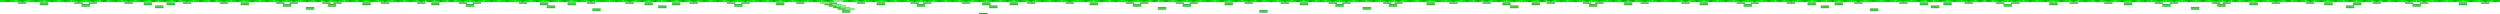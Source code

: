 digraph G{
graph [compound=true, labelloc="b"];
Nodo0[shape=record,fillcolor=green,style=filled,label="335451d2ede568e040fde7011523f69fdfabd8a31ca0908b1e4da9c2d46282ba&#92;n&#92;nSabrosa Granito Auto&#92;n515&#92;nThe Football Is Good For Training And Recreational Purposes&#92;n465&#92;n156&#92;nhttp://placeimg.com/640/480/technics&#92;nRunoff"];Nodo1[shape=record,fillcolor=green,style=filled,label="4db567aedf09fbb626ec0b03eb7d04f4397c85caa4c901d2b53dceb876f51014&#92;n&#92;nGenérica Granito Bike&#92;n514&#92;nThe Apollotech B340 is an affordable wireless mouse with reliable connectivity, 12 months battery life and modern design&#92;n516&#92;n41&#92;nhttp://placeimg.com/640/480/fashion&#92;nHidroponia"];Nodo2[shape=record,fillcolor=green,style=filled,label="6ecd8a16f265f6142ec4717fefb33323df8b986700c7b3db4a2f56b5f0899ac8&#92;n&#92;nPequeño Hormigón Camisa&#92;n518&#92;nNew ABC 13 9370, 13.3, 5th Gen CoreA5-8250U, 8GB RAM, 256GB SSD, power UHD Graphics, OS 10 Home, OS Office A & J 2016&#92;n600&#92;n256&#92;nhttp://placeimg.com/640/480/people&#92;nThermal station"];Nodo3[shape=record,fillcolor=green,style=filled,label="9e9bcf76b51857a44709936aa49c69c08051e808ed426887c11ba97f159d78e9&#92;n&#92;nFantástico Frozen Camisa&#92;n511&#92;nCarbonite web goalkeeper gloves are ergonomically designed to give easy fit&#92;n740&#92;n99&#92;nhttp://placeimg.com/640/480/city&#92;nTorres de cultivo"];Nodo4[shape=record,fillcolor=green,style=filled,label="cad058e0c95363252278833b1f197d83cdc1559bf08c0cc26bc027335a16a63a&#92;n&#92;nHecho a mano Granito Pelota&#92;n517&#92;nThe Apollotech B340 is an affordable wireless mouse with reliable connectivity, 12 months battery life and modern design&#92;n499&#92;n463&#92;nhttp://placeimg.com/640/480/cats&#92;nTransportador"];Nodo5[shape=record,fillcolor=green,style=filled,label="ebc54407e12d094cdd7d0aedea3197e4b7af3b29f3810d582dc4a5fd9f8343a6&#92;n&#92;nLicencia Granito Zapatos&#92;n516&#92;nNew ABC 13 9370, 13.3, 5th Gen CoreA5-8250U, 8GB RAM, 256GB SSD, power UHD Graphics, OS 10 Home, OS Office A & J 2016&#92;n844&#92;n91&#92;nhttp://placeimg.com/640/480/transport&#92;nSurvey camp"];Nodo6[shape=record,fillcolor=green,style=filled,label="299f3f1cb0f9deb3767cd277b8d80f5b3612b7512b05dd5331b0e41a64d9590c&#92;n&#92;nIncreíble Caucho Bike&#92;n513&#92;nThe automobile layout consists of a front-engine design, with transaxle-type transmissions mounted at the rear of the engine and four wheel drive&#92;n84&#92;n36&#92;nhttp://placeimg.com/640/480/abstract&#92;nSwamps"];Nodo7[shape=record,fillcolor=green,style=filled,label="c7dc26fecba8bd57151989fa1ceeeb767d068c36b6d64faf0d6d8f90ce3d0f20&#92;n&#92;nIncreíble Frozen Guantes&#92;n520&#92;nThe Nagasaki Lander is the trademarked name of several series of Nagasaki sport bikes, that started with the 1984 ABC800J&#92;n688&#92;n432&#92;nhttp://placeimg.com/640/480/nature&#92;nAlmacen de energia"];Nodo8[shape=record,fillcolor=green,style=filled,label="e89e03f5260334ba41fa24ac56ab2eaaba2f901b7df6d4f2434c38bc0fe2bf5d&#92;n&#92;nPequeño Fresco Sombrero&#92;n510&#92;nThe Nagasaki Lander is the trademarked name of several series of Nagasaki sport bikes, that started with the 1984 ABC800J&#92;n52&#92;n148&#92;nhttp://placeimg.com/640/480/city&#92;nLabs"];Nodo9[shape=record,fillcolor=green,style=filled,label="867921e6b2c2268b559f4e057132ce787835988e5c743751584724b5f0d807ae&#92;n&#92;nGenérica Madera Tocino&#92;n519&#92;nNew range of formal shirts are designed keeping you in mind. With fits and styling that will make you stand apart&#92;n974&#92;n84&#92;nhttp://placeimg.com/640/480/nightlife&#92;nBrecha"];Nodo10[shape=record,fillcolor=green,style=filled,label="af7a59e4484fbf563e6ffed08e163fe06b5e4622ffc311dafde47207a6ffb53f&#92;n&#92;nLicencia Metal Sombrero&#92;n512&#92;nCarbonite web goalkeeper gloves are ergonomically designed to give easy fit&#92;n659&#92;n387&#92;nhttp://placeimg.com/640/480/technics&#92;nSurvey camp"];Nodo11[shape=record,fillcolor=green,style=filled,label="2e4dfb4a2a52258c3171be7db49ea990b2f5021d462a922910ef31847f9ec719&#92;n&#92;nRústico Frozen Pelota&#92;n252&#92;nThe Football Is Good For Training And Recreational Purposes&#92;n586&#92;n349&#92;nhttp://placeimg.com/640/480/abstract&#92;nAirbase"];Nodo12[shape=record,fillcolor=green,style=filled,label="b0264712162b7a6bee961f4a46ae61c82f85a5e562a919adec5efb55773b58d4&#92;n&#92;nSabrosa Granito Pescado&#92;n256&#92;nThe Apollotech B340 is an affordable wireless mouse with reliable connectivity, 12 months battery life and modern design&#92;n198&#92;n188&#92;nhttp://placeimg.com/640/480/nature&#92;nTurbina"];Nodo13[shape=record,fillcolor=green,style=filled,label="88031b303dbca7506e6e8a3455693d98d733fcde2e58d6380b1f2166d590f835&#92;n&#92;nArtesanal Caucho Tocino&#92;n257&#92;nThe beautiful range of Apple Naturalé that has an exciting mix of natural ingredients. With the Goodness of 100% Natural Ingredients&#92;n778&#92;n407&#92;nhttp://placeimg.com/640/480/fashion&#92;nMirage voyage"];Nodo14[shape=record,fillcolor=green,style=filled,label="c0fec80c8479684792d33c5e9c68489bdf1eaf123ac4603a5f952b4e95c1a99e&#92;n&#92;nSabrosa Hormigón Auto&#92;n241&#92;nThe slim & simple Maple Gaming Keyboard from Dev Byte comes with a sleek body and 7- Color RGB LED Back-lighting for smart functionality&#92;n203&#92;n71&#92;nhttp://placeimg.com/640/480/people&#92;nThe geyser"];Nodo15[shape=record,fillcolor=green,style=filled,label="6d18aaf2aa1f2c031cd9e6b3c96c7308c8b144fdabd09737f565db127bb1c1ec&#92;n&#92;nFantástico Fresco Toallas&#92;n250&#92;nThe Football Is Good For Training And Recreational Purposes&#92;n131&#92;n310&#92;nhttp://placeimg.com/640/480/animals&#92;nCrash site"];Nodo16[shape=record,fillcolor=green,style=filled,label="c017145187106ed15872d3f9189c23895d2d3a1c063e7ce84a38f285c75b2ff5&#92;n&#92;nRústico Caucho Pescado&#92;n244&#92;nThe Apollotech B340 is an affordable wireless mouse with reliable connectivity, 12 months battery life and modern design&#92;n818&#92;n4&#92;nhttp://placeimg.com/640/480/nature&#92;nContainment"];Nodo17[shape=record,fillcolor=green,style=filled,label="894921f670ade5b3ac2b16ad4a8ef9a387fbc3a5addfadf8e244d4eec0845dcc&#92;n&#92;nSin marca Granito Pantalones&#92;n245&#92;nThe Football Is Good For Training And Recreational Purposes&#92;n539&#92;n420&#92;nhttp://placeimg.com/640/480/animals&#92;nWater treatment"];Nodo18[shape=record,fillcolor=green,style=filled,label="89168134927cf093cd74a48bf34ef6511d382c4e01412709c6ff0cf988150b46&#92;n&#92;nIncreíble Acero Mesa&#92;n248&#92;nThe Apollotech B340 is an affordable wireless mouse with reliable connectivity, 12 months battery life and modern design&#92;n493&#92;n35&#92;nhttp://placeimg.com/640/480/cats&#92;nCanon orbital"];Nodo19[shape=record,fillcolor=green,style=filled,label="e099804df5ac6535496f513a78b9a26714100f9d91cde5140da042f9b4bedc5d&#92;n&#92;nSabrosa Metal Ratón&#92;n249&#92;nThe slim & simple Maple Gaming Keyboard from Dev Byte comes with a sleek body and 7- Color RGB LED Back-lighting for smart functionality&#92;n88&#92;n456&#92;nhttp://placeimg.com/640/480/animals&#92;nWater treatment"];Nodo20[shape=record,fillcolor=green,style=filled,label="58996c85c2742636317ab01a6f7648102e1cb72c9c503691284dda4568d76006&#92;n&#92;nErgonómico Hormigón Computadora&#92;n254&#92;nAndy shoes are designed to keeping in mind durability as well as trends, the most stylish range of shoes & sandals&#92;n361&#92;n218&#92;nhttp://placeimg.com/640/480/people&#92;nArtillery"];Nodo21[shape=record,fillcolor=green,style=filled,label="ce62a1cff7f2b95d3fc227df68a3ac465432841f2fa0ee09809879ee7adf2c9c&#92;n&#92;nFantástico Metal Queso&#92;n255&#92;nThe automobile layout consists of a front-engine design, with transaxle-type transmissions mounted at the rear of the engine and four wheel drive&#92;n561&#92;n287&#92;nhttp://placeimg.com/640/480/technics&#92;nThe train yard"];Nodo22[shape=record,fillcolor=green,style=filled,label="9b3b432ed15e0fd4c82ba73ff301007ff052c25097fe40d11fe21e4e6354a47d&#92;n&#92;nArtesanal Cotton Ratón&#92;n253&#92;nThe Football Is Good For Training And Recreational Purposes&#92;n653&#92;n483&#92;nhttp://placeimg.com/640/480/transport&#92;nGauntlet"];Nodo23[shape=record,fillcolor=green,style=filled,label="3bb1a8f1ec59fd0b3ffca5ef8b7d397d0c7cc11dd5bfc4f2f60e88c762e6baeb&#92;n&#92;nSabrosa Hormigón Computadora&#92;n243&#92;nThe Football Is Good For Training And Recreational Purposes&#92;n341&#92;n378&#92;nhttp://placeimg.com/640/480/business&#92;nOasis"];Nodo24[shape=record,fillcolor=green,style=filled,label="1ce657e99e39a021390d218cf7e4d925ec3090873fc1149d559939e3d9d7f964&#92;n&#92;nPráctica Soft Sombrero&#92;n251&#92;nNew range of formal shirts are designed keeping you in mind. With fits and styling that will make you stand apart&#92;n488&#92;n429&#92;nhttp://placeimg.com/640/480/transport&#92;nBroken relay"];Nodo25[shape=record,fillcolor=green,style=filled,label="e469e4361c20a70261864dbb0d9f7038b53668cc0a00f9406df618b4ed1f7182&#92;n&#92;nFantástico Frozen Pantalones&#92;n240&#92;nNew ABC 13 9370, 13.3, 5th Gen CoreA5-8250U, 8GB RAM, 256GB SSD, power UHD Graphics, OS 10 Home, OS Office A & J 2016&#92;n125&#92;n47&#92;nhttp://placeimg.com/640/480/technics&#92;nCapacitor"];Nodo26[shape=record,fillcolor=green,style=filled,label="691562cc83e1fab311cc7fef9b3691b0b8f613d672a3e4544f046c5a88ca20f3&#92;n&#92;nArtesanal Soft Computadora&#92;n246&#92;nThe slim & simple Maple Gaming Keyboard from Dev Byte comes with a sleek body and 7- Color RGB LED Back-lighting for smart functionality&#92;n938&#92;n391&#92;nhttp://placeimg.com/640/480/abstract&#92;nCapacitor"];Nodo27[shape=record,fillcolor=green,style=filled,label="892f03aa312d38cf175c0be542bb4b142c3a7848f59878a346a0373cf5a2a036&#92;n&#92;nErgonómico Metal Teclado&#92;n247&#92;nThe beautiful range of Apple Naturalé that has an exciting mix of natural ingredients. With the Goodness of 100% Natural Ingredients&#92;n647&#92;n320&#92;nhttp://placeimg.com/640/480/business&#92;nThe pit"];Nodo28[shape=record,fillcolor=green,style=filled,label="f8d34a639f43ed10783e7808e3562c289927cb907229fe4f59730fd42c41c4b0&#92;n&#92;nLicencia Plástico Tuna&#92;n242&#92;nThe automobile layout consists of a front-engine design, with transaxle-type transmissions mounted at the rear of the engine and four wheel drive&#92;n727&#92;n289&#92;nhttp://placeimg.com/640/480/cats&#92;nRed electrica"];Nodo29[shape=record,fillcolor=green,style=filled,label="16767c1376aa7a5de59475492d6979c3705d9bf38c30eff4e58d5ff21567eefc&#92;n&#92;nRefinado Madera Ratón&#92;n456&#92;nThe automobile layout consists of a front-engine design, with transaxle-type transmissions mounted at the rear of the engine and four wheel drive&#92;n20&#92;n295&#92;nhttp://placeimg.com/640/480/abstract&#92;nRed electrica"];Nodo30[shape=record,fillcolor=green,style=filled,label="f99285fe3f1786a896ee72117d4651f48324eede70a9c4c6ec0283fb6f72ed64&#92;n&#92;nSin marca Cotton Presidente&#92;n446&#92;nBoston's most advanced compression wear technology increases muscle oxygenation, stabilizes active muscles&#92;n779&#92;n224&#92;nhttp://placeimg.com/640/480/business&#92;nThe train yard"];Nodo31[shape=record,fillcolor=green,style=filled,label="68a6694120e3709dfd13b9f404ecd7c6372293bc9739ede4a3b3961fe3e1dd43&#92;n&#92;nRefinado Cotton Auto&#92;n452&#92;nCarbonite web goalkeeper gloves are ergonomically designed to give easy fit&#92;n578&#92;n347&#92;nhttp://placeimg.com/640/480/animals&#92;nThe rig"];Nodo32[shape=record,fillcolor=green,style=filled,label="f2ba1bad864421de6720f56614bbe1905795b5e6157403609d5a9f6bba411217&#92;n&#92;nGorgeous Caucho Toallas&#92;n448&#92;nErgonomic executive chair upholstered in bonded black leather and PVC padded seat and back for all-day comfort and support&#92;n713&#92;n12&#92;nhttp://placeimg.com/640/480/nature&#92;nMirage voyage"];Nodo33[shape=record,fillcolor=green,style=filled,label="d261ac4c74bb052d2be39df4169297038ab350abf589b6ae71f81b2adaa04635&#92;n&#92;nSabrosa Granito Ratón&#92;n458&#92;nErgonomic executive chair upholstered in bonded black leather and PVC padded seat and back for all-day comfort and support&#92;n683&#92;n268&#92;nhttp://placeimg.com/640/480/city&#92;nGauntlet"];Nodo34[shape=record,fillcolor=green,style=filled,label="85cb32d18123aafcdcd6b6c8b6119797fa1fb82fd74bce99804de456a6ea4f6e&#92;n&#92;nRefinado Soft Ratón&#92;n455&#92;nThe automobile layout consists of a front-engine design, with transaxle-type transmissions mounted at the rear of the engine and four wheel drive&#92;n359&#92;n94&#92;nhttp://placeimg.com/640/480/business&#92;nBunker"];Nodo35[shape=record,fillcolor=green,style=filled,label="3f971812eea510cabe1417d8ed38437fb58d0b325f0e84f6c83ceeebc6e2fcb2&#92;n&#92;nInteligente Acero Computadora&#92;n447&#92;nThe Football Is Good For Training And Recreational Purposes&#92;n838&#92;n238&#92;nhttp://placeimg.com/640/480/city&#92;nRepulsor"];Nodo36[shape=record,fillcolor=green,style=filled,label="7e034aa141a74f107ff53d426c2985680aafe3e6f4019158889950f438f0c580&#92;n&#92;nIncreíble Acero Teclado&#92;n454&#92;nErgonomic executive chair upholstered in bonded black leather and PVC padded seat and back for all-day comfort and support&#92;n942&#92;n385&#92;nhttp://placeimg.com/640/480/food&#92;nFragment east"];Nodo37[shape=record,fillcolor=green,style=filled,label="aab58e1489ddbf8d4860d2715a9b7df8a5b7efcbffbe15bcd93dd4ce46a98d4b&#92;n&#92;nIncreíble Cotton Computadora&#92;n461&#92;nThe Nagasaki Lander is the trademarked name of several series of Nagasaki sport bikes, that started with the 1984 ABC800J&#92;n746&#92;n164&#92;nhttp://placeimg.com/640/480/food&#92;nSalvage"];Nodo38[shape=record,fillcolor=green,style=filled,label="6e9e6924eb76f62b04efe6d1f25dc7e2727dc909269217ddadcf06615b6f3fb2&#92;n&#92;nSin marca Frozen Pantalones&#92;n459&#92;nThe automobile layout consists of a front-engine design, with transaxle-type transmissions mounted at the rear of the engine and four wheel drive&#92;n732&#92;n422&#92;nhttp://placeimg.com/640/480/nature&#92;nThe pit"];Nodo39[shape=record,fillcolor=green,style=filled,label="3a091cc667c69bc0498f47f80940491881b348f2f5a7f965ec464aecfbcd20a9&#92;n&#92;nFantástico Plástico Auto&#92;n449&#92;nErgonomic executive chair upholstered in bonded black leather and PVC padded seat and back for all-day comfort and support&#92;n893&#92;n161&#92;nhttp://placeimg.com/640/480/food&#92;nLabs"];Nodo40[shape=record,fillcolor=green,style=filled,label="75e3c4ee9a3fba894c19f1b32d5cb8b9c35a4096c196471e3d8b3139f8fb08a4&#92;n&#92;nHecho a mano Fresco Teclado&#92;n451&#92;nNew ABC 13 9370, 13.3, 5th Gen CoreA5-8250U, 8GB RAM, 256GB SSD, power UHD Graphics, OS 10 Home, OS Office A & J 2016&#92;n98&#92;n283&#92;nhttp://placeimg.com/640/480/nature&#92;nLaboratorios Hammond"];Nodo41[shape=record,fillcolor=green,style=filled,label="a143feaf72d1f561b34b15db74f82f976d18f6b7e5122585dad89a9ec28c9ab0&#92;n&#92;nErgonómico Cotton Pescado&#92;n460&#92;nNew ABC 13 9370, 13.3, 5th Gen CoreA5-8250U, 8GB RAM, 256GB SSD, power UHD Graphics, OS 10 Home, OS Office A & J 2016&#92;n555&#92;n285&#92;nhttp://placeimg.com/640/480/cats&#92;nLaboratorios Hammond"];Nodo42[shape=record,fillcolor=green,style=filled,label="e196c46c559f1ced720a6abfec7e2063140b42c4ecde21b51aec57118e304cef&#92;n&#92;nHecho a mano Madera Pelota&#92;n457&#92;nThe Football Is Good For Training And Recreational Purposes&#92;n253&#92;n245&#92;nhttp://placeimg.com/640/480/nature&#92;nLava city"];Nodo43[shape=record,fillcolor=green,style=filled,label="290b6136ad048079316e7d2951bc1b9f3d8ef7818516e8b23a2dd537e7ccccd1&#92;n&#92;nSin marca Caucho Auto&#92;n453&#92;nThe Apollotech B340 is an affordable wireless mouse with reliable connectivity, 12 months battery life and modern design&#92;n398&#92;n63&#92;nhttp://placeimg.com/640/480/transport&#92;nCapacitor"];Nodo44[shape=record,fillcolor=green,style=filled,label="35d3f8f15b177921fe150a8f53529a95c18b0793c27c4a4fe7d4b741aee211e2&#92;n&#92;nRústico Plástico Queso&#92;n450&#92;nThe Nagasaki Lander is the trademarked name of several series of Nagasaki sport bikes, that started with the 1984 ABC800J&#92;n24&#92;n95&#92;nhttp://placeimg.com/640/480/animals&#92;nThe train yard"];Nodo45[shape=record,fillcolor=green,style=filled,label="6969c93ca53892210f0848f0b59e10076030e14f9a461eefbd8fefd5bdc2d206&#92;n&#92;nPequeño Caucho Ratón&#92;n247&#92;nThe slim & simple Maple Gaming Keyboard from Dev Byte comes with a sleek body and 7- Color RGB LED Back-lighting for smart functionality&#92;n788&#92;n123&#92;nhttp://placeimg.com/640/480/city&#92;nRefinery"];Nodo46[shape=record,fillcolor=green,style=filled,label="509fee8f4a4c91d4607bdc88a4ed756390f6e77804aa6ed959d6e0f6d8568877&#92;n&#92;nRefinado Frozen Pizza&#92;n251&#92;nBoston's most advanced compression wear technology increases muscle oxygenation, stabilizes active muscles&#92;n96&#92;n170&#92;nhttp://placeimg.com/640/480/nightlife&#92;nTurbina"];Nodo47[shape=record,fillcolor=green,style=filled,label="d19a860797c007d1c36bcc195fa9a8a902a5fc236f3323922b8ca6d2391c056b&#92;n&#92;nSin marca Soft Toallas&#92;n245&#92;nAndy shoes are designed to keeping in mind durability as well as trends, the most stylish range of shoes & sandals&#92;n400&#92;n330&#92;nhttp://placeimg.com/640/480/cats&#92;nHarvester"];Nodo48[shape=record,fillcolor=green,style=filled,label="f3fde5da17b96b9b74f689ef21db3b11de30fad3c2f7ebe7d9feccc27ed1ba5a&#92;n&#92;nGenérica Plástico Pantalones&#92;n236&#92;nThe Nagasaki Lander is the trademarked name of several series of Nagasaki sport bikes, that started with the 1984 ABC800J&#92;n964&#92;n77&#92;nhttp://placeimg.com/640/480/abstract&#92;nRunoff"];Nodo49[shape=record,fillcolor=green,style=filled,label="f8851b2bcb11cbad53d827074eccc8b05473fed83e4cbbee86feef95a10f4d88&#92;n&#92;nFantástico Granito Auto&#92;n239&#92;nThe Football Is Good For Training And Recreational Purposes&#92;n984&#92;n248&#92;nhttp://placeimg.com/640/480/sports&#92;nRefinery"];Nodo50[shape=record,fillcolor=green,style=filled,label="46df2e32a8b530d8984af25fc705a88172d764077c1da014a3db7d389e9bf22b&#92;n&#92;nRefinado Hormigón Pelota&#92;n241&#92;nNew ABC 13 9370, 13.3, 5th Gen CoreA5-8250U, 8GB RAM, 256GB SSD, power UHD Graphics, OS 10 Home, OS Office A & J 2016&#92;n251&#92;n408&#92;nhttp://placeimg.com/640/480/technics&#92;nArtillery"];Nodo51[shape=record,fillcolor=green,style=filled,label="b32aaf5f6a76d492df8ee7cc305fe7f14e0581753d1462750fd89ddcfcdabcb8&#92;n&#92;nFantástico Acero Mesa&#92;n248&#92;nThe automobile layout consists of a front-engine design, with transaxle-type transmissions mounted at the rear of the engine and four wheel drive&#92;n644&#92;n404&#92;nhttp://placeimg.com/640/480/city&#92;nGauntlet"];Nodo52[shape=record,fillcolor=green,style=filled,label="d5bc7e7987c987e05d3c191ff86edbf378a9be71e1aaf480b6e0eca31757f3a0&#92;n&#92;nInteligente Cotton Tocino&#92;n243&#92;nErgonomic executive chair upholstered in bonded black leather and PVC padded seat and back for all-day comfort and support&#92;n105&#92;n495&#92;nhttp://placeimg.com/640/480/abstract&#92;nSorting factory"];Nodo53[shape=record,fillcolor=green,style=filled,label="e4dcc1ba97ae4b16f7690c91463233b050375b256227c39a10746ffe5fd4af62&#92;n&#92;nRefinado Fresco Ensalada&#92;n237&#92;nThe Football Is Good For Training And Recreational Purposes&#92;n32&#92;n146&#92;nhttp://placeimg.com/640/480/sports&#92;nHidroponia"];Nodo54[shape=record,fillcolor=green,style=filled,label="da529653075b81c5e640892965c5ed1f76a858707b68ad1a111c9f6a025ab098&#92;n&#92;nInteligente Plástico Embutidos&#92;n244&#92;nThe Apollotech B340 is an affordable wireless mouse with reliable connectivity, 12 months battery life and modern design&#92;n510&#92;n412&#92;nhttp://placeimg.com/640/480/transport&#92;nMuelles"];Nodo55[shape=record,fillcolor=green,style=filled,label="9d9b06b40f7593d21fbab28fb7fefad6c202671c9fc371d27f6686234834a7dd&#92;n&#92;nFantástico Frozen Mesa&#92;n249&#92;nNew ABC 13 9370, 13.3, 5th Gen CoreA5-8250U, 8GB RAM, 256GB SSD, power UHD Graphics, OS 10 Home, OS Office A & J 2016&#92;n415&#92;n309&#92;nhttp://placeimg.com/640/480/food&#92;nCrash site"];Nodo56[shape=record,fillcolor=green,style=filled,label="55c2ad23598801648891075f84dabd27f8cb8448aee0495b2b46258920b1cd26&#92;n&#92;nGorgeous Madera Toallas&#92;n238&#92;nThe automobile layout consists of a front-engine design, with transaxle-type transmissions mounted at the rear of the engine and four wheel drive&#92;n467&#92;n72&#92;nhttp://placeimg.com/640/480/business&#92;nJardines"];Nodo57[shape=record,fillcolor=green,style=filled,label="14c171ba5ca39893938bc16feb198331652abaee5ca0987341efa8509166bfb6&#92;n&#92;nFantástico Madera Bike&#92;n235&#92;nErgonomic executive chair upholstered in bonded black leather and PVC padded seat and back for all-day comfort and support&#92;n434&#92;n192&#92;nhttp://placeimg.com/640/480/cats&#92;nBrecha"];Nodo58[shape=record,fillcolor=green,style=filled,label="73b866629528706a99cea5afc0a4c282c128a8b21e53eba369fb9e7a7bdfe15b&#92;n&#92;nIncreíble Acero Toallas&#92;n246&#92;nThe Football Is Good For Training And Recreational Purposes&#92;n287&#92;n18&#92;nhttp://placeimg.com/640/480/technics&#92;nThe cage"];Nodo59[shape=record,fillcolor=green,style=filled,label="1c018d9c2047cb9575a214c90fb33a0a1bd668fd95000050df86f6511742e28b&#92;n&#92;nRústico Caucho Pizza&#92;n240&#92;nNew ABC 13 9370, 13.3, 5th Gen CoreA5-8250U, 8GB RAM, 256GB SSD, power UHD Graphics, OS 10 Home, OS Office A & J 2016&#92;n915&#92;n430&#92;nhttp://placeimg.com/640/480/sports&#92;nOasis"];Nodo60[shape=record,fillcolor=green,style=filled,label="8a56838b0b6070c32a26bfa9d7617d69216c5aebc5f90e55a75d8abab0d6fecc&#92;n&#92;nArtesanal Fresco Zapatos&#92;n242&#92;nThe Football Is Good For Training And Recreational Purposes&#92;n290&#92;n129&#92;nhttp://placeimg.com/640/480/technics&#92;nContainment"];Nodo61[shape=record,fillcolor=green,style=filled,label="09e520ba2c32b620cc36e806cdd583154101f769a5634308031b31b479400fc1&#92;n&#92;nPequeño Frozen Ensalada&#92;n250&#92;nThe beautiful range of Apple Naturalé that has an exciting mix of natural ingredients. With the Goodness of 100% Natural Ingredients&#92;n846&#92;n75&#92;nhttp://placeimg.com/640/480/people&#92;nLaboratorios Hammond"];Nodo62[shape=record,fillcolor=green,style=filled,label="deda6e8c44fab64218653b230fddb7df4cfff9811745e52dbab055ecbc9bca52&#92;n&#92;nPráctica Granito Camisa&#92;n234&#92;nThe automobile layout consists of a front-engine design, with transaxle-type transmissions mounted at the rear of the engine and four wheel drive&#92;n365&#92;n441&#92;nhttp://placeimg.com/640/480/city&#92;nTorres de cultivo"];Nodo63[shape=record,fillcolor=green,style=filled,label="9ee4da1e5a1185eb5c8fce2bd87a3f8f285a4aac310d5192fbc5280e9cb68833&#92;n&#92;nLicencia Frozen Pantalones&#92;n245&#92;nThe automobile layout consists of a front-engine design, with transaxle-type transmissions mounted at the rear of the engine and four wheel drive&#92;n707&#92;n401&#92;nhttp://placeimg.com/640/480/city&#92;nCrash site"];Nodo64[shape=record,fillcolor=green,style=filled,label="5d5eba75111bd5dae4a4af6c772887477018f9da7d175630d3ef8818ca64ed82&#92;n&#92;nGorgeous Plástico Bike&#92;n249&#92;nThe automobile layout consists of a front-engine design, with transaxle-type transmissions mounted at the rear of the engine and four wheel drive&#92;n138&#92;n272&#92;nhttp://placeimg.com/640/480/food&#92;nHidroponia"];Nodo65[shape=record,fillcolor=green,style=filled,label="c1ba6bead895c6a8756963bdcdf54f0c2bd4a4179c1ad8202ecf3e90d7007b07&#92;n&#92;nRefinado Plástico Ensalada&#92;n250&#92;nNew ABC 13 9370, 13.3, 5th Gen CoreA5-8250U, 8GB RAM, 256GB SSD, power UHD Graphics, OS 10 Home, OS Office A & J 2016&#92;n921&#92;n456&#92;nhttp://placeimg.com/640/480/technics&#92;nBroken relay"];Nodo66[shape=record,fillcolor=green,style=filled,label="55c1732017a29516e6f5bf14d0b75267518a8d9f5b79bf96fa25837505a7596f&#92;n&#92;nRefinado Hormigón Zapatos&#92;n244&#92;nNew ABC 13 9370, 13.3, 5th Gen CoreA5-8250U, 8GB RAM, 256GB SSD, power UHD Graphics, OS 10 Home, OS Office A & J 2016&#92;n771&#92;n146&#92;nhttp://placeimg.com/640/480/abstract&#92;nBunker"];Nodo67[shape=record,fillcolor=green,style=filled,label="ef9cdf5c405b6f649f8075c2bde020bebe102ef1289c8f32e7f8f70c017dc6e1&#92;n&#92;nFantástico Hormigón Auto&#92;n247&#92;nThe Football Is Good For Training And Recreational Purposes&#92;n982&#92;n356&#92;nhttp://placeimg.com/640/480/food&#92;nOasis"];Nodo68[shape=record,fillcolor=green,style=filled,label="a503e5965c31144bd86b69fcb6ef860acf9db41a8bc0d21c742b7331da2002cd&#92;n&#92;nIncreíble Soft Bike&#92;n251&#92;nNew range of formal shirts are designed keeping you in mind. With fits and styling that will make you stand apart&#92;n932&#92;n443&#92;nhttp://placeimg.com/640/480/fashion&#92;nFincas"];Nodo69[shape=record,fillcolor=green,style=filled,label="6f7d548437f2596c307f0bdaa1d7a331aade7239cad3f3e79550f8b2f75a39a0&#92;n&#92;nElegante Acero Guantes&#92;n253&#92;nBoston's most advanced compression wear technology increases muscle oxygenation, stabilizes active muscles&#92;n791&#92;n374&#92;nhttp://placeimg.com/640/480/fashion&#92;nThe cage"];Nodo70[shape=record,fillcolor=green,style=filled,label="b7d009d98f9c7cf18a1bcc7133c67e901c2511d8999d439d65d323b2a83bc61e&#92;n&#92;nArtesanal Fresco Guantes&#92;n248&#92;nNew range of formal shirts are designed keeping you in mind. With fits and styling that will make you stand apart&#92;n737&#92;n160&#92;nhttp://placeimg.com/640/480/nature&#92;nContainment"];Nodo71[shape=record,fillcolor=green,style=filled,label="f6347bf2a51ff21e1d13e7d04842f33643b1d1790954f258ace4fa8d50db88cf&#92;n&#92;nGenérica Madera Auto&#92;n252&#92;nNew range of formal shirts are designed keeping you in mind. With fits and styling that will make you stand apart&#92;n916&#92;n145&#92;nhttp://placeimg.com/640/480/transport&#92;nTransportador"];Nodo72[shape=record,fillcolor=green,style=filled,label="3996d3b0d8944be5c3cdac52fe8b5a4c7ffbd0aea8fc41efff7ddd643a083109&#92;n&#92;nSin marca Fresco Tocino&#92;n243&#92;nErgonomic executive chair upholstered in bonded black leather and PVC padded seat and back for all-day comfort and support&#92;n173&#92;n411&#92;nhttp://placeimg.com/640/480/technics&#92;nArtillery"];Nodo73[shape=record,fillcolor=green,style=filled,label="ec06e96639d35c33fd76fce06f7ecb6ec8d856717a4beed9bc709d5e04165d5f&#92;n&#92;nRefinado Madera Ensalada&#92;n246&#92;nErgonomic executive chair upholstered in bonded black leather and PVC padded seat and back for all-day comfort and support&#92;n52&#92;n197&#92;nhttp://placeimg.com/640/480/city&#92;nRed electrica"];Nodo74[shape=record,fillcolor=green,style=filled,label="e3c0aa27bb15ac18bdb1880ea5887edd72717952be4914ab45dcf7074b8ef75a&#92;n&#92;nRústico Fresco Mesa&#92;n335&#92;nThe Nagasaki Lander is the trademarked name of several series of Nagasaki sport bikes, that started with the 1984 ABC800J&#92;n812&#92;n223&#92;nhttp://placeimg.com/640/480/nightlife&#92;nLabs"];Nodo75[shape=record,fillcolor=green,style=filled,label="fc362a0af9cb6b965215d42d5cc6dea84a8c6647d3b2e571cc0642b230095720&#92;n&#92;nHecho a mano Soft Pelota&#92;n344&#92;nNew range of formal shirts are designed keeping you in mind. With fits and styling that will make you stand apart&#92;n694&#92;n432&#92;nhttp://placeimg.com/640/480/nightlife&#92;nEliseo"];Nodo76[shape=record,fillcolor=green,style=filled,label="5ed8cab9c3646e911248fd119581d8c57f5a0dd296fc8fedd6a830a697b4573f&#92;n&#92;nErgonómico Plástico Ratón&#92;n339&#92;nThe Football Is Good For Training And Recreational Purposes&#92;n904&#92;n125&#92;nhttp://placeimg.com/640/480/fashion&#92;nFincas"];Nodo77[shape=record,fillcolor=green,style=filled,label="e57c3f1d318501715af508786ec228c1e98b6e553a4437b65c7e16153a9f6da4&#92;n&#92;nArtesanal Cotton Ratón&#92;n334&#92;nErgonomic executive chair upholstered in bonded black leather and PVC padded seat and back for all-day comfort and support&#92;n605&#92;n286&#92;nhttp://placeimg.com/640/480/abstract&#92;nRepulsor"];Nodo78[shape=record,fillcolor=green,style=filled,label="8c2fc8432bfadc610a8cf394591dc75eee038a123ffd15fd6b7fd2382bb2a0b6&#92;n&#92;nRústico Soft Queso&#92;n337&#92;nThe Nagasaki Lander is the trademarked name of several series of Nagasaki sport bikes, that started with the 1984 ABC800J&#92;n924&#92;n364&#92;nhttp://placeimg.com/640/480/technics&#92;nSurvey camp"];Nodo79[shape=record,fillcolor=green,style=filled,label="482a8901d70c2d00f0c4e5f5001a9e547b70a313ba43a1e3142e900a5ab0cdff&#92;n&#92;nRefinado Metal Jabón&#92;n347&#92;nAndy shoes are designed to keeping in mind durability as well as trends, the most stylish range of shoes & sandals&#92;n360&#92;n491&#92;nhttp://placeimg.com/640/480/nightlife&#92;nRed electrica"];Nodo80[shape=record,fillcolor=green,style=filled,label="7979562a8b17405b61b374a22aa8ad26f12b9e123a562abff99d1257fa887180&#92;n&#92;nIncreíble Acero Toallas&#92;n345&#92;nThe automobile layout consists of a front-engine design, with transaxle-type transmissions mounted at the rear of the engine and four wheel drive&#92;n757&#92;n39&#92;nhttp://placeimg.com/640/480/cats&#92;nHarvester"];Nodo81[shape=record,fillcolor=green,style=filled,label="c441c3f8317fc5d09250a6dac511cb1b449accb0ca20777ee9da693571fefd7e&#92;n&#92;nErgonómico Hormigón Jabón&#92;n346&#92;nThe slim & simple Maple Gaming Keyboard from Dev Byte comes with a sleek body and 7- Color RGB LED Back-lighting for smart functionality&#92;n263&#92;n246&#92;nhttp://placeimg.com/640/480/fashion&#92;nGauntlet"];Nodo82[shape=record,fillcolor=green,style=filled,label="58e5b938e9bd86268b8493486f7934bdff86330bf9044f2689b5549cd4e9aafa&#92;n&#92;nSin marca Caucho Pelota&#92;n333&#92;nBoston's most advanced compression wear technology increases muscle oxygenation, stabilizes active muscles&#92;n179&#92;n66&#92;nhttp://placeimg.com/640/480/nightlife&#92;nMatriz solar"];Nodo83[shape=record,fillcolor=green,style=filled,label="b15341df6058f2643022a2c0ee1187bfb7a7cfa189af9d30fcec78f18facf5ce&#92;n&#92;nLicencia Fresco Ratón&#92;n336&#92;nThe automobile layout consists of a front-engine design, with transaxle-type transmissions mounted at the rear of the engine and four wheel drive&#92;n364&#92;n2&#92;nhttp://placeimg.com/640/480/abstract&#92;nRed electrica"];Nodo84[shape=record,fillcolor=green,style=filled,label="efb34d0496a0ccf4492a9c52a3bf5c8b5584896cef03f980c2d3f37542ddb7ad&#92;n&#92;nLicencia Granito Auto&#92;n338&#92;nBoston's most advanced compression wear technology increases muscle oxygenation, stabilizes active muscles&#92;n901&#92;n440&#92;nhttp://placeimg.com/640/480/nightlife&#92;nThe tree"];Nodo85[shape=record,fillcolor=green,style=filled,label="55ced17e4faab1217d97d8020115605d635533ae53924e882c729caa4eaf547f&#92;n&#92;nArtesanal Hormigón Computadora&#92;n340&#92;nThe Football Is Good For Training And Recreational Purposes&#92;n543&#92;n484&#92;nhttp://placeimg.com/640/480/animals&#92;nTorres de cultivo"];Nodo86[shape=record,fillcolor=green,style=filled,label="71164966c03d81e222390b9bdf6d35655923870697ec5124918783ed0111cf81&#92;n&#92;nGorgeous Soft Tuna&#92;n349&#92;nBoston's most advanced compression wear technology increases muscle oxygenation, stabilizes active muscles&#92;n277&#92;n258&#92;nhttp://placeimg.com/640/480/people&#92;nFragment west"];Nodo87[shape=record,fillcolor=green,style=filled,label="715cb03e2c3046bdcbb5ba85feea8c711048e6085945ba90a9a504ae22a19eb4&#92;n&#92;nRefinado Caucho Ensalada&#92;n343&#92;nThe automobile layout consists of a front-engine design, with transaxle-type transmissions mounted at the rear of the engine and four wheel drive&#92;n998&#92;n229&#92;nhttp://placeimg.com/640/480/fashion&#92;nDrill site"];Nodo88[shape=record,fillcolor=green,style=filled,label="f88f32210ad57fc461f7cf32321430afe5775ed07e94f2f9c49c44848475adc5&#92;n&#92;nFantástico Fresco Embutidos&#92;n350&#92;nThe Nagasaki Lander is the trademarked name of several series of Nagasaki sport bikes, that started with the 1984 ABC800J&#92;n668&#92;n248&#92;nhttp://placeimg.com/640/480/cats&#92;nLaboratorios Hammond"];Nodo89[shape=record,fillcolor=green,style=filled,label="99214f8457a7592b44f5c7131a31b058aeb542212b9b5e66fbd8a9268c9d96b5&#92;n&#92;nSin marca Madera Guantes&#92;n348&#92;nNew ABC 13 9370, 13.3, 5th Gen CoreA5-8250U, 8GB RAM, 256GB SSD, power UHD Graphics, OS 10 Home, OS Office A & J 2016&#92;n980&#92;n422&#92;nhttp://placeimg.com/640/480/people&#92;nCapacitor"];Nodo90[shape=record,fillcolor=green,style=filled,label="40b3affc13a6bba3802e666de3b220043f96a583b49a2acb4bc2f727b7b710ba&#92;n&#92;nHecho a mano Soft Pantalones&#92;n341&#92;nThe Nagasaki Lander is the trademarked name of several series of Nagasaki sport bikes, that started with the 1984 ABC800J&#92;n815&#92;n349&#92;nhttp://placeimg.com/640/480/nature&#92;nThe cage"];Nodo91[shape=record,fillcolor=green,style=filled,label="d5ed27f927a1b65210c5cfed5a282fdb1f93581fe5bb53d9820728ade6176bcd&#92;n&#92;nHecho a mano Cotton Pescado&#92;n342&#92;nErgonomic executive chair upholstered in bonded black leather and PVC padded seat and back for all-day comfort and support&#92;n438&#92;n56&#92;nhttp://placeimg.com/640/480/people&#92;nBunker"];Nodo92[shape=record,fillcolor=green,style=filled,label="9e16dd568ac468288331ccee19bd996d1ebde28d15c72b45e01906c717f69e72&#92;n&#92;nSabrosa Frozen Auto&#92;n304&#92;nAndy shoes are designed to keeping in mind durability as well as trends, the most stylish range of shoes & sandals&#92;n72&#92;n13&#92;nhttp://placeimg.com/640/480/abstract&#92;nJardines"];Nodo93[shape=record,fillcolor=green,style=filled,label="8d311879710eefc27f8ed7b336847ef287ea37c28167e58766a544dbdf5dd0e6&#92;n&#92;nSin marca Madera Tocino&#92;n301&#92;nCarbonite web goalkeeper gloves are ergonomically designed to give easy fit&#92;n817&#92;n42&#92;nhttp://placeimg.com/640/480/abstract&#92;nTorres de cultivo"];Nodo94[shape=record,fillcolor=green,style=filled,label="51756d64a60eaee3ff98404bcd8df0dabdcd5afb595955d44517e4c20df3a0c5&#92;n&#92;nInteligente Plástico Auto&#92;n306&#92;nThe Nagasaki Lander is the trademarked name of several series of Nagasaki sport bikes, that started with the 1984 ABC800J&#92;n101&#92;n136&#92;nhttp://placeimg.com/640/480/transport&#92;nThe epicenter"];Nodo95[shape=record,fillcolor=green,style=filled,label="4474cbfab9acea08203d45cb1f4ef58feffc2f12c9e999a7bf2d15684dcfc4b4&#92;n&#92;nErgonómico Metal Ensalada&#92;n307&#92;nThe Apollotech B340 is an affordable wireless mouse with reliable connectivity, 12 months battery life and modern design&#92;n313&#92;n148&#92;nhttp://placeimg.com/640/480/nightlife&#92;nThe epicenter"];Nodo96[shape=record,fillcolor=green,style=filled,label="e338a7b71994d012c66cb077c7a1b5ccc452b9bfe983c77da1dc6611d2b55922&#92;n&#92;nHecho a mano Hormigón Teclado&#92;n305&#92;nBoston's most advanced compression wear technology increases muscle oxygenation, stabilizes active muscles&#92;n32&#92;n454&#92;nhttp://placeimg.com/640/480/cats&#92;nAlmacen de energia"];Nodo97[shape=record,fillcolor=green,style=filled,label="83982b73e365972d47838b288a26dc514ae31e0d82ded5c40b0b3e5c4d66a134&#92;n&#92;nPráctica Frozen Pizza&#92;n308&#92;nNew range of formal shirts are designed keeping you in mind. With fits and styling that will make you stand apart&#92;n716&#92;n474&#92;nhttp://placeimg.com/640/480/food&#92;nDrill site"];Nodo98[shape=record,fillcolor=green,style=filled,label="e6bfb856fff44314d7bd30335024199bf79ab477a62dd853634ce01b07fcad35&#92;n&#92;nLicencia Fresco Tocino&#92;n310&#92;nNew ABC 13 9370, 13.3, 5th Gen CoreA5-8250U, 8GB RAM, 256GB SSD, power UHD Graphics, OS 10 Home, OS Office A & J 2016&#92;n966&#92;n500&#92;nhttp://placeimg.com/640/480/abstract&#92;nAlmacen de energia"];Nodo99[shape=record,fillcolor=green,style=filled,label="1a9fedab5b9029ef9042afd81742769ef7c1925188a764c3fc9666fd3fe5d608&#92;n&#92;nLicencia Acero Tuna&#92;n309&#92;nThe Apollotech B340 is an affordable wireless mouse with reliable connectivity, 12 months battery life and modern design&#92;n861&#92;n343&#92;nhttp://placeimg.com/640/480/food&#92;nThe rig"];Nodo100[shape=record,fillcolor=green,style=filled,label="a9af4a684be768033e722e35df973b6f72680957f06282852910742f9fc97b34&#92;n&#92;nErgonómico Acero Toallas&#92;n303&#92;nThe Apollotech B340 is an affordable wireless mouse with reliable connectivity, 12 months battery life and modern design&#92;n368&#92;n341&#92;nhttp://placeimg.com/640/480/people&#92;nAlmacen de energia"];Nodo101[shape=record,fillcolor=green,style=filled,label="f1441fb7d8f615867113db95bc07da507ee6a2e0396f95b3b15960a06208e861&#92;n&#92;nIncreíble Hormigón Tocino&#92;n302&#92;nThe Apollotech B340 is an affordable wireless mouse with reliable connectivity, 12 months battery life and modern design&#92;n1&#92;n87&#92;nhttp://placeimg.com/640/480/food&#92;nRepulsor"];Nodo102[shape=record,fillcolor=green,style=filled,label="6830e8a794988552b989ebf9d555890a5414ba74c7d1d47695917c59ce24e2f5&#92;n&#92;nMadera Ropa&#92;n974&#92;nTodo de diseñador&#92;n700&#92;n231&#92;nhttps://images-na.ssl-images-amazon.com/images/I/414waMaqrWL._AC_SY580_.jpg&#92;nRopa"];Nodo103[shape=record,fillcolor=green,style=filled,label="73d4f624cd9c52b560f9cfacb324f71ea03e4aa684e3ecb9fe763bb1af848d8e&#92;n&#92;nRústico Cotton Computadora&#92;n965&#92;nThe Nagasaki Lander is the trademarked name of several series of Nagasaki sport bikes, that started with the 1984 ABC800J&#92;n697&#92;n141&#92;nhttp://placeimg.com/640/480/nature&#92;nOasis"];Nodo104[shape=record,fillcolor=green,style=filled,label="4a5cd1cff24355a08c080c03aebe6d039f3cc45690d343d032c578f6d2afb796&#92;n&#92;nPráctica Soft Bike&#92;n966&#92;nThe Football Is Good For Training And Recreational Purposes&#92;n165&#92;n440&#92;nhttp://placeimg.com/640/480/people&#92;nCanon orbital"];Nodo105[shape=record,fillcolor=green,style=filled,label="ca5b927983fe888031526768a7caf6a1af2d7f9fb11df7871e92458e28ff49cf&#92;n&#92;nGenérica Frozen Guantes&#92;n964&#92;nNew ABC 13 9370, 13.3, 5th Gen CoreA5-8250U, 8GB RAM, 256GB SSD, power UHD Graphics, OS 10 Home, OS Office A & J 2016&#92;n666&#92;n244&#92;nhttp://placeimg.com/640/480/technics&#92;nMirage voyage2"];Nodo106[shape=record,fillcolor=green,style=filled,label="513ef02a84a408d21a919740c55a963edd4377f4da1d5481d7fe20b6af486f47&#92;n&#92;nGorgeous Plástico Pescado&#92;n969&#92;nThe Nagasaki Lander is the trademarked name of several series of Nagasaki sport bikes, that started with the 1984 ABC800J&#92;n265&#92;n500&#92;nhttp://placeimg.com/640/480/people&#92;nMatriz solar"];Nodo107[shape=record,fillcolor=green,style=filled,label="181f0816bdca712df53d5d0c7c4374cee233338f634cac337c047e93b7529b26&#92;n&#92;nInteligente Plástico Pelota&#92;n967&#92;nThe Nagasaki Lander is the trademarked name of several series of Nagasaki sport bikes, that started with the 1984 ABC800J&#92;n444&#92;n255&#92;nhttp://placeimg.com/640/480/city&#92;nMatriz solar"];Nodo108[shape=record,fillcolor=green,style=filled,label="4a00cd7673d579e0c27d116cf63f141ea01124f5862d8b7124dc151dd3be49e2&#92;n&#92;nSabrosa Metal Pescado&#92;n976&#92;nThe beautiful range of Apple Naturalé that has an exciting mix of natural ingredients. With the Goodness of 100% Natural Ingredients&#92;n23&#92;n217&#92;nhttp://placeimg.com/640/480/sports&#92;nOverlook"];Nodo109[shape=record,fillcolor=green,style=filled,label="d18a9d146a5fade514c5145b4875ebafcb3f53b8cc04e9f583788dd718629f9d&#92;n&#92;nIncreíble Soft Tocino&#92;n971&#92;nAndy shoes are designed to keeping in mind durability as well as trends, the most stylish range of shoes & sandals&#92;n10&#92;n55&#92;nhttp://placeimg.com/640/480/cats&#92;nMuelles"];Nodo110[shape=record,fillcolor=green,style=filled,label="310e40f834edacd058dd4aef231e0405c125fa9d602a3a92bfebf0d47ab19630&#92;n&#92;nLicencia Plástico Pollo&#92;n968&#92;nAndy shoes are designed to keeping in mind durability as well as trends, the most stylish range of shoes & sandals&#92;n904&#92;n279&#92;nhttp://placeimg.com/640/480/nightlife&#92;nLava city"];Nodo111[shape=record,fillcolor=green,style=filled,label="42a4b9c62a90837e8cdd19e6a089c021fad51e58f488274e6bfd527c695b7e9d&#92;n&#92;nSabrosa Acero Jabón&#92;n972&#92;nThe automobile layout consists of a front-engine design, with transaxle-type transmissions mounted at the rear of the engine and four wheel drive&#92;n610&#92;n198&#92;nhttp://placeimg.com/640/480/nature&#92;nCrash site"];Nodo112[shape=record,fillcolor=green,style=filled,label="3bf0153d2cb6888cd2f7acfcab441b89fcb5f1e78f7f436e0e8cd2362855345d&#92;n&#92;nErgonómico Granito Toallas&#92;n962&#92;nThe slim & simple Maple Gaming Keyboard from Dev Byte comes with a sleek body and 7- Color RGB LED Back-lighting for smart functionality&#92;n271&#92;n429&#92;nhttp://placeimg.com/640/480/technics&#92;nWater treatment"];Nodo113[shape=record,fillcolor=green,style=filled,label="7ac20f88a00c4c1f8a5e2ed3ab41fe191792bc82edc38598901ef8eb9b80b7b1&#92;n&#92;nErgonómico Plástico Bike&#92;n975&#92;nThe beautiful range of Apple Naturalé that has an exciting mix of natural ingredients. With the Goodness of 100% Natural Ingredients&#92;n144&#92;n269&#92;nhttp://placeimg.com/640/480/technics&#92;nCanon orbital"];Nodo114[shape=record,fillcolor=green,style=filled,label="06f07b026424788e9a5ce2f01c22e783ab46822896b86554da4ed3482e979238&#92;n&#92;nRústico Granito Pantalones&#92;n973&#92;nCarbonite web goalkeeper gloves are ergonomically designed to give easy fit&#92;n912&#92;n481&#92;nhttp://placeimg.com/640/480/people&#92;nHarvester"];Nodo115[shape=record,fillcolor=green,style=filled,label="23935162cf3eeee66de5709fac45b1b45c9ee8c6086fc4cfc932beba0c7073b4&#92;n&#92;nLicencia Granito Queso&#92;n961&#92;nCarbonite web goalkeeper gloves are ergonomically designed to give easy fit&#92;n695&#92;n398&#92;nhttp://placeimg.com/640/480/nightlife&#92;nOasis"];Nodo116[shape=record,fillcolor=green,style=filled,label="7e9f307b3da61426870cc29a7d7ee3fe0c0a75590c07e5c30a942d082841eba9&#92;n&#92;nArtesanal Cotton Jabón&#92;n960&#92;nThe Football Is Good For Training And Recreational Purposes&#92;n83&#92;n356&#92;nhttp://placeimg.com/640/480/city&#92;nThe dome"];Nodo117[shape=record,fillcolor=green,style=filled,label="a75e396d95df729ca3cfbe47f67c83b79fbb6b7dda84b0608d5dc2fb3ed29060&#92;n&#92;nRefinado Soft Pelota&#92;n963&#92;nAndy shoes are designed to keeping in mind durability as well as trends, the most stylish range of shoes & sandals&#92;n577&#92;n31&#92;nhttp://placeimg.com/640/480/fashion&#92;nLava city"];Nodo118[shape=record,fillcolor=green,style=filled,label="1f7b66dbf4aa0b5f0a1ef69c0b5d693a9d3499e01e867b6dba3c9a5b33e6ddeb&#92;n&#92;nGorgeous Metal Tuna&#92;n959&#92;nThe automobile layout consists of a front-engine design, with transaxle-type transmissions mounted at the rear of the engine and four wheel drive&#92;n377&#92;n93&#92;nhttp://placeimg.com/640/480/nature&#92;nSpotted lake"];Nodo119[shape=record,fillcolor=green,style=filled,label="894af2ed3fc3b179588cb5016415660ea20bc6d13c60154e0dc3b1e447e38f22&#92;n&#92;nHecho a mano Cotton Ensalada&#92;n970&#92;nCarbonite web goalkeeper gloves are ergonomically designed to give easy fit&#92;n869&#92;n61&#92;nhttp://placeimg.com/640/480/animals&#92;nCrash site"];Nodo120[shape=record,fillcolor=green,style=filled,label="348a92bc9f87d1e26b78342ce888e8892e2df51a96eaedd12159b866dd953662&#92;n&#92;nSin marca Granito Guantes&#92;n277&#92;nThe slim & simple Maple Gaming Keyboard from Dev Byte comes with a sleek body and 7- Color RGB LED Back-lighting for smart functionality&#92;n475&#92;n125&#92;nhttp://placeimg.com/640/480/nature&#92;nBunker"];Nodo121[shape=record,fillcolor=green,style=filled,label="a8a6da09b65e2665a4ba321a568c3506aebb4beb3273eaf23f949934791a21b6&#92;n&#92;nPequeño Fresco Ratón&#92;n286&#92;nBoston's most advanced compression wear technology increases muscle oxygenation, stabilizes active muscles&#92;n477&#92;n243&#92;nhttp://placeimg.com/640/480/sports&#92;nTurbina"];Nodo122[shape=record,fillcolor=green,style=filled,label="5a2b58d54c12eb7d14749c1f2b9a83a14d3d953222d89a4e8167228c4b4572b6&#92;n&#92;nPráctica Frozen Camisa&#92;n275&#92;nThe beautiful range of Apple Naturalé that has an exciting mix of natural ingredients. With the Goodness of 100% Natural Ingredients&#92;n575&#92;n492&#92;nhttp://placeimg.com/640/480/transport&#92;nThe rig"];Nodo123[shape=record,fillcolor=green,style=filled,label="5a2c442b0c0994867678b7b4cf0dbbe03218d2ca7006927116c8b6e4e1652340&#92;n&#92;nSabrosa Caucho Zapatos&#92;n285&#92;nCarbonite web goalkeeper gloves are ergonomically designed to give easy fit&#92;n42&#92;n277&#92;nhttp://placeimg.com/640/480/people&#92;nPlaza de los bonsais"];Nodo124[shape=record,fillcolor=green,style=filled,label="07c2db023a23e3daf8fd3230e5f77488be3a6b8a0926aa2f3c8bd5fb43e7e6f6&#92;n&#92;nSin marca Cotton Toallas&#92;n279&#92;nThe slim & simple Maple Gaming Keyboard from Dev Byte comes with a sleek body and 7- Color RGB LED Back-lighting for smart functionality&#92;n713&#92;n290&#92;nhttp://placeimg.com/640/480/sports&#92;nPlaza de los bonsais"];Nodo125[shape=record,fillcolor=green,style=filled,label="20b8a74ffcdba793dfa1c5daf8dbc4e135cd781a192b7b4e35145fee89b39268&#92;n&#92;nElegante Madera Presidente&#92;n272&#92;nNew range of formal shirts are designed keeping you in mind. With fits and styling that will make you stand apart&#92;n510&#92;n288&#92;nhttp://placeimg.com/640/480/technics&#92;nLava city"];Nodo126[shape=record,fillcolor=green,style=filled,label="3294ed86dc2c8dfb82fe8b6bc9117f9e53812d32ffcdeb406a5dbc2bac542737&#92;n&#92;nFantástico Madera Queso&#92;n276&#92;nCarbonite web goalkeeper gloves are ergonomically designed to give easy fit&#92;n644&#92;n340&#92;nhttp://placeimg.com/640/480/transport&#92;nBroken relay"];Nodo127[shape=record,fillcolor=green,style=filled,label="c086a5cbe0f0d2f3e086b2073d82427966f2f759ec930185a50c6c5f029afc2c&#92;n&#92;nSabrosa Fresco Pescado&#92;n281&#92;nCarbonite web goalkeeper gloves are ergonomically designed to give easy fit&#92;n579&#92;n326&#92;nhttp://placeimg.com/640/480/city&#92;nSorting factory"];Nodo128[shape=record,fillcolor=green,style=filled,label="6336447da525962c4fdba8a2365df5f1876fd69e748b07f90fb8b16a6b090ddd&#92;n&#92;nSabrosa Acero Sombrero&#92;n287&#92;nThe automobile layout consists of a front-engine design, with transaxle-type transmissions mounted at the rear of the engine and four wheel drive&#92;n710&#92;n457&#92;nhttp://placeimg.com/640/480/technics&#92;nLabs"];Nodo129[shape=record,fillcolor=green,style=filled,label="58e45d910306df027e4563c771ca79db690842062a3242aa2c23a0ffd592626b&#92;n&#92;nIncreíble Madera Computadora&#92;n280&#92;nThe beautiful range of Apple Naturalé that has an exciting mix of natural ingredients. With the Goodness of 100% Natural Ingredients&#92;n669&#92;n166&#92;nhttp://placeimg.com/640/480/cats&#92;nLava city"];Nodo130[shape=record,fillcolor=green,style=filled,label="f811d9d84d64fd7ab8a6eb2d0a7fbe9b8d588d4399acc22f7ee5c6570f9f4270&#92;n&#92;nRefinado Hormigón Zapatos&#92;n274&#92;nThe automobile layout consists of a front-engine design, with transaxle-type transmissions mounted at the rear of the engine and four wheel drive&#92;n729&#92;n336&#92;nhttp://placeimg.com/640/480/nature&#92;nMirage voyage2"];Nodo131[shape=record,fillcolor=green,style=filled,label="345cb2e6988e7459ccc788c5906282ce524766feafe869f7da3adcc286dea3bd&#92;n&#92;nHecho a mano Fresco Pollo&#92;n282&#92;nBoston's most advanced compression wear technology increases muscle oxygenation, stabilizes active muscles&#92;n342&#92;n224&#92;nhttp://placeimg.com/640/480/business&#92;nMirage voyage"];Nodo132[shape=record,fillcolor=green,style=filled,label="7a10f709abb536f44b2e23ea941f41f680d8c3cad238e5187e559836b4be0fe8&#92;n&#92;nErgonómico Frozen Teclado&#92;n271&#92;nErgonomic executive chair upholstered in bonded black leather and PVC padded seat and back for all-day comfort and support&#92;n564&#92;n137&#92;nhttp://placeimg.com/640/480/abstract&#92;nGauntlet"];Nodo133[shape=record,fillcolor=green,style=filled,label="998bafea52c3c940631fad867bb69b3468719c090183f3b8b9e1b0fca6b2a9e3&#92;n&#92;nGenérica Frozen Bike&#92;n278&#92;nThe Football Is Good For Training And Recreational Purposes&#92;n399&#92;n243&#92;nhttp://placeimg.com/640/480/abstract&#92;nSalvage"];Nodo134[shape=record,fillcolor=green,style=filled,label="f1099228b88a75341426786c93c701ba2d0149e8dbb76d4666e8de4b0ff7f5c2&#92;n&#92;nFantástico Caucho Presidente&#92;n273&#92;nBoston's most advanced compression wear technology increases muscle oxygenation, stabilizes active muscles&#92;n268&#92;n473&#92;nhttp://placeimg.com/640/480/city&#92;nWater treatment"];Nodo135[shape=record,fillcolor=green,style=filled,label="eedd7cee619ec6b4773f4d59a8e0baf0c8aff61fb7743ec0047b43aaa3e0a385&#92;n&#92;nPequeño Frozen Pantalones&#92;n284&#92;nNew ABC 13 9370, 13.3, 5th Gen CoreA5-8250U, 8GB RAM, 256GB SSD, power UHD Graphics, OS 10 Home, OS Office A & J 2016&#92;n856&#92;n381&#92;nhttp://placeimg.com/640/480/transport&#92;nSpotted lake"];Nodo136[shape=record,fillcolor=green,style=filled,label="eec6c3a0b57d218f80ab0295e4da723474c9df453038073576dec21f0cbc8b7d&#92;n&#92;nErgonómico Acero Pantalones&#92;n283&#92;nNew ABC 13 9370, 13.3, 5th Gen CoreA5-8250U, 8GB RAM, 256GB SSD, power UHD Graphics, OS 10 Home, OS Office A & J 2016&#92;n430&#92;n37&#92;nhttp://placeimg.com/640/480/technics&#92;nRefinery"];Nodo137[shape=record,fillcolor=green,style=filled,label="fe8f1fef0a8aee8555c6e1a24d9818d17056bbf3292fdc5586c6440c83297f49&#92;n&#92;nArtesanal Frozen Auto&#92;n269&#92;nCarbonite web goalkeeper gloves are ergonomically designed to give easy fit&#92;n925&#92;n132&#92;nhttp://placeimg.com/640/480/animals&#92;nThe epicenter"];Nodo138[shape=record,fillcolor=green,style=filled,label="6f14b153d01ff92e74c846311408f3813b0b46616b815c0a8e235245a5e23cf3&#92;n&#92;nRefinado Fresco Pelota&#92;n270&#92;nThe Nagasaki Lander is the trademarked name of several series of Nagasaki sport bikes, that started with the 1984 ABC800J&#92;n245&#92;n464&#92;nhttp://placeimg.com/640/480/city&#92;nSalvage"];Nodo139[shape=record,fillcolor=green,style=filled,label="4327cf9b6a17e78b7d237a9e6c8eaba77e8e92c34cdea939714586c94d9e04bb&#92;n&#92;nSabrosa Soft Pescado&#92;n830&#92;nAndy shoes are designed to keeping in mind durability as well as trends, the most stylish range of shoes & sandals&#92;n54&#92;n351&#92;nhttp://placeimg.com/640/480/people&#92;nThe pit"];Nodo140[shape=record,fillcolor=green,style=filled,label="cdea9f21692687a0c6dde23f7f6e249bc2ced7e1e7170c2bd945befd9cd43541&#92;n&#92;nFantástico Fresco Bike&#92;n828&#92;nNew range of formal shirts are designed keeping you in mind. With fits and styling that will make you stand apart&#92;n638&#92;n139&#92;nhttp://placeimg.com/640/480/city&#92;nDrill site"];Nodo141[shape=record,fillcolor=green,style=filled,label="dd6e8c9fc0509eadfa812f3daed03bef35629407ff0c040e5459eda709fb34e7&#92;n&#92;nRefinado Plástico Pantalones&#92;n840&#92;nThe beautiful range of Apple Naturalé that has an exciting mix of natural ingredients. With the Goodness of 100% Natural Ingredients&#92;n706&#92;n447&#92;nhttp://placeimg.com/640/480/nature&#92;nJardines"];Nodo142[shape=record,fillcolor=green,style=filled,label="50698ba4a25ac46539da36c9a42f42ac74663b06e10279705a0ef3a1cdf455e0&#92;n&#92;nSabrosa Madera Camisa&#92;n839&#92;nErgonomic executive chair upholstered in bonded black leather and PVC padded seat and back for all-day comfort and support&#92;n240&#92;n496&#92;nhttp://placeimg.com/640/480/city&#92;nBrecha"];Nodo143[shape=record,fillcolor=green,style=filled,label="6bc8e5ac3a53d50cb4bd2ae5f16024c784f5d97065b887ca2b749ba0b1ef4649&#92;n&#92;nGenérica Soft Pollo&#92;n831&#92;nThe Football Is Good For Training And Recreational Purposes&#92;n421&#92;n80&#92;nhttp://placeimg.com/640/480/business&#92;nPlaza de los bonsais"];Nodo144[shape=record,fillcolor=green,style=filled,label="9261b63bb7531f35b1a606a6f85520b5e74d33e0fedd5d5f8f9ca0a76abfd49a&#92;n&#92;nGenérica Plástico Queso&#92;n844&#92;nAndy shoes are designed to keeping in mind durability as well as trends, the most stylish range of shoes & sandals&#92;n405&#92;n302&#92;nhttp://placeimg.com/640/480/cats&#92;nThe pit"];Nodo145[shape=record,fillcolor=green,style=filled,label="7fc67bd2794fded1171c25bd5dc26515d790dddd202ec996ff7558f2c020c9e3&#92;n&#92;nFantástico Cotton Ensalada&#92;n834&#92;nThe automobile layout consists of a front-engine design, with transaxle-type transmissions mounted at the rear of the engine and four wheel drive&#92;n675&#92;n146&#92;nhttp://placeimg.com/640/480/abstract&#92;nMirage voyage2"];Nodo146[shape=record,fillcolor=green,style=filled,label="7809ab164d7efd7869f9f88a6a943823a1b5fd9b1d4d7e141c9f809492109669&#92;n&#92;nInteligente Soft Guantes&#92;n841&#92;nThe Football Is Good For Training And Recreational Purposes&#92;n306&#92;n332&#92;nhttp://placeimg.com/640/480/fashion&#92;nThe geyser"];Nodo147[shape=record,fillcolor=green,style=filled,label="225ef94aba470de8498fd54fdb0cf6657f284cb41b43b11a2e2dc4b52eb9ff22&#92;n&#92;nIncreíble Plástico Teclado&#92;n843&#92;nNew ABC 13 9370, 13.3, 5th Gen CoreA5-8250U, 8GB RAM, 256GB SSD, power UHD Graphics, OS 10 Home, OS Office A & J 2016&#92;n211&#92;n460&#92;nhttp://placeimg.com/640/480/fashion&#92;nHarvester"];Nodo148[shape=record,fillcolor=green,style=filled,label="d86fc8c094a62e54b28118cd4dc2de3419aa809b945c77a29609154ddeec5d2f&#92;n&#92;nElegante Madera Bike&#92;n835&#92;nErgonomic executive chair upholstered in bonded black leather and PVC padded seat and back for all-day comfort and support&#92;n387&#92;n288&#92;nhttp://placeimg.com/640/480/nature&#92;nRunoff"];Nodo149[shape=record,fillcolor=green,style=filled,label="f544bb58b995fb10d783aee1816db68755f4883074cfbb3aa263b11ba62ae4c0&#92;n&#92;nLicencia Granito Mesa&#92;n836&#92;nAndy shoes are designed to keeping in mind durability as well as trends, the most stylish range of shoes & sandals&#92;n710&#92;n470&#92;nhttp://placeimg.com/640/480/city&#92;nThe train yard"];Nodo150[shape=record,fillcolor=green,style=filled,label="ed427795554c099b8f358fba0bdafd8608115ecb473e09e653a716202a2d7769&#92;n&#92;nIncreíble Cotton Tocino&#92;n833&#92;nErgonomic executive chair upholstered in bonded black leather and PVC padded seat and back for all-day comfort and support&#92;n377&#92;n398&#92;nhttp://placeimg.com/640/480/sports&#92;nPlaza de los bonsais"];Nodo151[shape=record,fillcolor=green,style=filled,label="e777e73d050dc4ecb20a0ff8e352cd1b2d782aed5f4851c37c92a38e2f691384&#92;n&#92;nFantástico Frozen Camisa&#92;n832&#92;nAndy shoes are designed to keeping in mind durability as well as trends, the most stylish range of shoes & sandals&#92;n71&#92;n455&#92;nhttp://placeimg.com/640/480/fashion&#92;nLaboratorios Hammond"];Nodo152[shape=record,fillcolor=green,style=filled,label="0506650e6338f634d02b251c6381ea15cf13a8b46b7244deec0944c9e826bb59&#92;n&#92;nGorgeous Hormigón Zapatos&#92;n842&#92;nThe Apollotech B340 is an affordable wireless mouse with reliable connectivity, 12 months battery life and modern design&#92;n616&#92;n468&#92;nhttp://placeimg.com/640/480/animals&#92;nSkyhook"];Nodo153[shape=record,fillcolor=green,style=filled,label="52e1656347c6d001a3c29e747de0374855670e424988de961ed2ade0b1b426e3&#92;n&#92;nLicencia Metal Ratón&#92;n846&#92;nNew range of formal shirts are designed keeping you in mind. With fits and styling that will make you stand apart&#92;n601&#92;n411&#92;nhttp://placeimg.com/640/480/food&#92;nPlaza de los bonsais"];Nodo154[shape=record,fillcolor=green,style=filled,label="3d98284a022b4f340d503e068fe7a0f765a1b3db932370791efb3b3cff1452dc&#92;n&#92;nHecho a mano Metal Ratón&#92;n837&#92;nThe Football Is Good For Training And Recreational Purposes&#92;n335&#92;n145&#92;nhttp://placeimg.com/640/480/nature&#92;nFragment east"];Nodo155[shape=record,fillcolor=green,style=filled,label="47185fdb765c9a317ab86e2ff0b4d292aeb2c0c3ecc856751b52ca713ad961d3&#92;n&#92;nRefinado Acero Presidente&#92;n845&#92;nCarbonite web goalkeeper gloves are ergonomically designed to give easy fit&#92;n801&#92;n457&#92;nhttp://placeimg.com/640/480/fashion&#92;nRefinery"];Nodo156[shape=record,fillcolor=green,style=filled,label="ba748f6306f378ac3d8588b38cec0c882bd1eef25c162fd79cb15c4775c44a0c&#92;n&#92;nErgonómico Caucho Camisa&#92;n829&#92;nThe Nagasaki Lander is the trademarked name of several series of Nagasaki sport bikes, that started with the 1984 ABC800J&#92;n661&#92;n203&#92;nhttp://placeimg.com/640/480/city&#92;nSurvey camp"];Nodo157[shape=record,fillcolor=green,style=filled,label="5ebfcf0739aa0ee78e0c0dbde9cfcacbc327114beb4b4db82d739b0aa5a51b32&#92;n&#92;nSin marca Frozen Guantes&#92;n838&#92;nBoston's most advanced compression wear technology increases muscle oxygenation, stabilizes active muscles&#92;n237&#92;n229&#92;nhttp://placeimg.com/640/480/transport&#92;nLabs"];Nodo158[shape=record,fillcolor=green,style=filled,label="b81fe503a584c1cbc36320c81415f9b9da74e73ee55b20477d4f281f1f7ac803&#92;n&#92;nPráctica Caucho Bike&#92;n244&#92;nCarbonite web goalkeeper gloves are ergonomically designed to give easy fit&#92;n297&#92;n43&#92;nhttp://placeimg.com/640/480/technics&#92;nTurbina"];Nodo159[shape=record,fillcolor=green,style=filled,label="8ed9e9b0c5ec9e2a9323cf55c83d2baf0e2e9079b9a6c26849e06e03f4b86ae6&#92;n&#92;nLicencia Granito Presidente&#92;n252&#92;nNew range of formal shirts are designed keeping you in mind. With fits and styling that will make you stand apart&#92;n581&#92;n429&#92;nhttp://placeimg.com/640/480/nightlife&#92;nGauntlet"];Nodo160[shape=record,fillcolor=green,style=filled,label="87746f248e4d1d58c0f7ae810bd616ab16de1a4ece16ab8c7b1c2654c38bcdf4&#92;n&#92;nIncreíble Metal Ratón&#92;n246&#92;nCarbonite web goalkeeper gloves are ergonomically designed to give easy fit&#92;n190&#92;n497&#92;nhttp://placeimg.com/640/480/fashion&#92;nRefinery"];Nodo161[shape=record,fillcolor=green,style=filled,label="ff709b3ded2c482f4755ece6073ba878ffe7c1c87db6e7a0adf51d21336c4044&#92;n&#92;nPequeño Plástico Pescado&#92;n253&#92;nAndy shoes are designed to keeping in mind durability as well as trends, the most stylish range of shoes & sandals&#92;n112&#92;n479&#92;nhttp://placeimg.com/640/480/city&#92;nThe epicenter"];Nodo162[shape=record,fillcolor=green,style=filled,label="d799a4cddc3536518edd5c80ef0caf6cafdbc1d1bd23e8febc4ee91609a880a3&#92;n&#92;nPráctica Madera Ensalada&#92;n251&#92;nNew range of formal shirts are designed keeping you in mind. With fits and styling that will make you stand apart&#92;n796&#92;n440&#92;nhttp://placeimg.com/640/480/nightlife&#92;nBrecha"];Nodo163[shape=record,fillcolor=green,style=filled,label="07bc615795df92b6931d7a2c57f9607ac187f5dbdccd35fa9e88189a05b61702&#92;n&#92;nLicencia Caucho Jabón&#92;n239&#92;nCarbonite web goalkeeper gloves are ergonomically designed to give easy fit&#92;n878&#92;n259&#92;nhttp://placeimg.com/640/480/food&#92;nCanon orbital"];Nodo164[shape=record,fillcolor=green,style=filled,label="f0e433db1654ad692cabe7970150434c454160be495ce5c51c19983cde9898d8&#92;n&#92;nLicencia Soft Toallas&#92;n242&#92;nThe Apollotech B340 is an affordable wireless mouse with reliable connectivity, 12 months battery life and modern design&#92;n355&#92;n273&#92;nhttp://placeimg.com/640/480/nature&#92;nSpotted lake"];Nodo165[shape=record,fillcolor=green,style=filled,label="b52b2585bdbf5ed0ba3ea085da9002e4b8299b4e560424d5d072e1c5a76c5205&#92;n&#92;nInteligente Frozen Pizza&#92;n248&#92;nThe slim & simple Maple Gaming Keyboard from Dev Byte comes with a sleek body and 7- Color RGB LED Back-lighting for smart functionality&#92;n870&#92;n403&#92;nhttp://placeimg.com/640/480/business&#92;nTorres de cultivo"];Nodo166[shape=record,fillcolor=green,style=filled,label="b78d7ebd34ea78532bf8dd0df5f496d1a2b9ea125c4dc01dbf653cb6e838493e&#92;n&#92;nPequeño Caucho Ensalada&#92;n255&#92;nThe Football Is Good For Training And Recreational Purposes&#92;n362&#92;n349&#92;nhttp://placeimg.com/640/480/food&#92;nRepulsor"];Nodo167[shape=record,fillcolor=green,style=filled,label="30312aaa76f870256440e49cc3b2897f42f34d24ce3c61c21fcdcfc7c49292b0&#92;n&#92;nFantástico Cotton Mesa&#92;n256&#92;nNew ABC 13 9370, 13.3, 5th Gen CoreA5-8250U, 8GB RAM, 256GB SSD, power UHD Graphics, OS 10 Home, OS Office A & J 2016&#92;n300&#92;n229&#92;nhttp://placeimg.com/640/480/cats&#92;nThe epicenter"];Nodo168[shape=record,fillcolor=green,style=filled,label="a9a867848b2b68ceb5a8fae05c1aedd07de887ecc7063c33ad49683c8d39d482&#92;n&#92;nPequeño Granito Embutidos&#92;n245&#92;nAndy shoes are designed to keeping in mind durability as well as trends, the most stylish range of shoes & sandals&#92;n222&#92;n296&#92;nhttp://placeimg.com/640/480/nightlife&#92;nSorting factory"];Nodo169[shape=record,fillcolor=green,style=filled,label="1aed8fb87e15fe8ad05091968bafb94c704119c989711aa06efae88655fe8d42&#92;n&#92;nInteligente Soft Mesa&#92;n241&#92;nThe beautiful range of Apple Naturalé that has an exciting mix of natural ingredients. With the Goodness of 100% Natural Ingredients&#92;n837&#92;n262&#92;nhttp://placeimg.com/640/480/fashion&#92;nLava city"];Nodo170[shape=record,fillcolor=green,style=filled,label="71342d592d4f9384d7ac6f48609c9d34d719bda37be7fb2395001f8ab3bcfc79&#92;n&#92;nRústico Granito Tuna&#92;n249&#92;nThe slim & simple Maple Gaming Keyboard from Dev Byte comes with a sleek body and 7- Color RGB LED Back-lighting for smart functionality&#92;n57&#92;n423&#92;nhttp://placeimg.com/640/480/technics&#92;nRefinery"];Nodo171[shape=record,fillcolor=green,style=filled,label="ca112e6747efc781f4f56e930b2f1da0c1150084f0ed03a1f3d4e49478c6f9d6&#92;n&#92;nHecho a mano Caucho Ensalada&#92;n247&#92;nThe slim & simple Maple Gaming Keyboard from Dev Byte comes with a sleek body and 7- Color RGB LED Back-lighting for smart functionality&#92;n7&#92;n63&#92;nhttp://placeimg.com/640/480/cats&#92;nMirage voyage2"];Nodo172[shape=record,fillcolor=green,style=filled,label="5e78a94f0f1224e2f7c58bd0c040801dd98fe0e3224fed3f49862ae5dfe0d644&#92;n&#92;nLicencia Metal Mesa&#92;n254&#92;nCarbonite web goalkeeper gloves are ergonomically designed to give easy fit&#92;n25&#92;n284&#92;nhttp://placeimg.com/640/480/fashion&#92;nJardines"];Nodo173[shape=record,fillcolor=green,style=filled,label="2602012b247ffb594d67a54fea67e783d93bed9dff9b5d4be2eea57eb8302b18&#92;n&#92;nRefinado Cotton Pelota&#92;n243&#92;nErgonomic executive chair upholstered in bonded black leather and PVC padded seat and back for all-day comfort and support&#92;n724&#92;n36&#92;nhttp://placeimg.com/640/480/abstract&#92;nFincas"];Nodo174[shape=record,fillcolor=green,style=filled,label="798ec90b03358a44e6e65d938ecac29d3eb2513fca2be7da259333e7ffe2650b&#92;n&#92;nIncreíble Hormigón Teclado&#92;n250&#92;nAndy shoes are designed to keeping in mind durability as well as trends, the most stylish range of shoes & sandals&#92;n14&#92;n327&#92;nhttp://placeimg.com/640/480/city&#92;nHidroponia"];Nodo175[shape=record,fillcolor=green,style=filled,label="f2224b5610842c639a56a59ef0c6aa0f1b91dfec1eb159533ea81187f26a8c5e&#92;n&#92;nSin marca Acero Sombrero&#92;n240&#92;nThe slim & simple Maple Gaming Keyboard from Dev Byte comes with a sleek body and 7- Color RGB LED Back-lighting for smart functionality&#92;n316&#92;n336&#92;nhttp://placeimg.com/640/480/business&#92;nLabs"];Nodo176[shape=record,fillcolor=green,style=filled,label="bae90e95f2012e6031dd70f80c5a0f21e7981f495de821baa55bd0e25b0552f5&#92;n&#92;nGenérica Frozen Jabón&#92;n228&#92;nAndy shoes are designed to keeping in mind durability as well as trends, the most stylish range of shoes & sandals&#92;n158&#92;n105&#92;nhttp://placeimg.com/640/480/transport&#92;nMirage voyage2"];Nodo177[shape=record,fillcolor=green,style=filled,label="4a7283748e6dc975f47457d0c8aa9efacf2a2efa88ceaf3bd9daf71497412a73&#92;n&#92;nSabrosa Frozen Camisa&#92;n225&#92;nThe Apollotech B340 is an affordable wireless mouse with reliable connectivity, 12 months battery life and modern design&#92;n686&#92;n146&#92;nhttp://placeimg.com/640/480/abstract&#92;nBroken relay"];Nodo178[shape=record,fillcolor=green,style=filled,label="35b71ed5c73c3b82a417538b8b13ba944f7931ef1bb67514dfd36243240c18cc&#92;n&#92;nPequeño Fresco Pizza&#92;n231&#92;nErgonomic executive chair upholstered in bonded black leather and PVC padded seat and back for all-day comfort and support&#92;n444&#92;n120&#92;nhttp://placeimg.com/640/480/nature&#92;nOverlook"];Nodo179[shape=record,fillcolor=green,style=filled,label="e7869c22e1d423609d1bc5bdedf3b61abe5bbed9a2f7a3f60eb40f256e58155e&#92;n&#92;nArtesanal Frozen Zapatos&#92;n221&#92;nBoston's most advanced compression wear technology increases muscle oxygenation, stabilizes active muscles&#92;n92&#92;n10&#92;nhttp://placeimg.com/640/480/nature&#92;nMuelles"];Nodo180[shape=record,fillcolor=green,style=filled,label="53892026e389716707ea809330f30c65d6285d02ce810fdc1982189d9936b55e&#92;n&#92;nHecho a mano Caucho Teclado&#92;n217&#92;nCarbonite web goalkeeper gloves are ergonomically designed to give easy fit&#92;n182&#92;n192&#92;nhttp://placeimg.com/640/480/food&#92;nHydro dam"];Nodo181[shape=record,fillcolor=green,style=filled,label="f3d744468f98b0da3de35b5ad28a2ca3430d94aa5e132007fa8eedfb1c72831d&#92;n&#92;nGorgeous Madera Sombrero&#92;n220&#92;nNew range of formal shirts are designed keeping you in mind. With fits and styling that will make you stand apart&#92;n394&#92;n286&#92;nhttp://placeimg.com/640/480/nature&#92;nRepulsor"];Nodo182[shape=record,fillcolor=green,style=filled,label="7614fa8dc5be44f35fae514b3a04d13e70b18a8be27b0a3ac1e4e7b6f0041c61&#92;n&#92;nSin marca Frozen Embutidos&#92;n216&#92;nThe beautiful range of Apple Naturalé that has an exciting mix of natural ingredients. With the Goodness of 100% Natural Ingredients&#92;n391&#92;n411&#92;nhttp://placeimg.com/640/480/people&#92;nLaboratorios Hammond"];Nodo183[shape=record,fillcolor=green,style=filled,label="24a8aa87a07b009965e7df19029c2b87eec0550b6df7988fb6c9164de497b341&#92;n&#92;nInteligente Madera Toallas&#92;n224&#92;nNew range of formal shirts are designed keeping you in mind. With fits and styling that will make you stand apart&#92;n225&#92;n254&#92;nhttp://placeimg.com/640/480/people&#92;nHydro dam"];Nodo184[shape=record,fillcolor=green,style=filled,label="b55fe5b7f882cd3c6b05b45a42e5888aceb2f651007ab6dcb2bbb96f7a0dc7f4&#92;n&#92;nGorgeous Acero Pizza&#92;n230&#92;nThe automobile layout consists of a front-engine design, with transaxle-type transmissions mounted at the rear of the engine and four wheel drive&#92;n256&#92;n262&#92;nhttp://placeimg.com/640/480/sports&#92;nMuelles"];Nodo185[shape=record,fillcolor=green,style=filled,label="1b81a2f74a58f599a2d00d44351038394ae0910ee690d3622c196d84b97f8910&#92;n&#92;nGorgeous Cotton Zapatos&#92;n223&#92;nErgonomic executive chair upholstered in bonded black leather and PVC padded seat and back for all-day comfort and support&#92;n92&#92;n389&#92;nhttp://placeimg.com/640/480/food&#92;nSwamps"];Nodo186[shape=record,fillcolor=green,style=filled,label="a9b191fb58edaa27a6749dd3d4907980697e91262b8e4d8c01a71539fc3b985a&#92;n&#92;nIncreíble Granito Jabón&#92;n226&#92;nErgonomic executive chair upholstered in bonded black leather and PVC padded seat and back for all-day comfort and support&#92;n998&#92;n27&#92;nhttp://placeimg.com/640/480/nature&#92;nAirbase"];Nodo187[shape=record,fillcolor=green,style=filled,label="1a0915733d3aba886f9c35e5a01170cfdec4810cf0ff9a0e9d2fecebcdbf55e3&#92;n&#92;nErgonómico Metal Camisa&#92;n227&#92;nAndy shoes are designed to keeping in mind durability as well as trends, the most stylish range of shoes & sandals&#92;n911&#92;n96&#92;nhttp://placeimg.com/640/480/transport&#92;nFincas"];Nodo188[shape=record,fillcolor=green,style=filled,label="e149b95c946a401bf4833a36ce160378b4408f278c38a4248dccee16aebd54d1&#92;n&#92;nRústico Metal Pizza&#92;n232&#92;nThe beautiful range of Apple Naturalé that has an exciting mix of natural ingredients. With the Goodness of 100% Natural Ingredients&#92;n980&#92;n357&#92;nhttp://placeimg.com/640/480/transport&#92;nOasis"];Nodo189[shape=record,fillcolor=green,style=filled,label="01bba47ecd863469ffa39a65c6e025c82f4293d6d01f5f1137c3cef70d008767&#92;n&#92;nPequeño Frozen Pantalones&#92;n218&#92;nErgonomic executive chair upholstered in bonded black leather and PVC padded seat and back for all-day comfort and support&#92;n392&#92;n386&#92;nhttp://placeimg.com/640/480/city&#92;nJardines"];Nodo190[shape=record,fillcolor=green,style=filled,label="becfd5795b433a0bd0d5d53b23fd6ee95b58401e5dd6cda2c9435ca2b3e40482&#92;n&#92;nElegante Soft Teclado&#92;n222&#92;nNew range of formal shirts are designed keeping you in mind. With fits and styling that will make you stand apart&#92;n585&#92;n395&#92;nhttp://placeimg.com/640/480/technics&#92;nHarvester"];Nodo191[shape=record,fillcolor=green,style=filled,label="36ffee1dbf88a3def6ed43a9bebe1c076912b6aca36bb12d5efee92ce536c4bf&#92;n&#92;nSin marca Cotton Ratón&#92;n229&#92;nNew range of formal shirts are designed keeping you in mind. With fits and styling that will make you stand apart&#92;n488&#92;n337&#92;nhttp://placeimg.com/640/480/food&#92;nCanon orbital"];Nodo192[shape=record,fillcolor=green,style=filled,label="b5fe93975d7348ac773f6cd3ed9561167fb9d4cc9eba5eac75d94c69d1de951c&#92;n&#92;nArtesanal Acero Camisa&#92;n219&#92;nBoston's most advanced compression wear technology increases muscle oxygenation, stabilizes active muscles&#92;n69&#92;n438&#92;nhttp://placeimg.com/640/480/sports&#92;nSpotted lake"];Nodo193[shape=record,fillcolor=green,style=filled,label="df417eef4c614cdc21c4e21841933c8b5c5536897fd95f2bffa46132887865bb&#92;n&#92;n-193"];Nodo194[shape=record,fillcolor=green,style=filled,label="320199ab608c0887253ad751c7b3bddf596c58d961f9985d3e132f7b2d6cb467&#92;n&#92;n335451d2ede568e040fde7011523f69fdfabd8a31ca0908b1e4da9c2d46282ba&#92;n4db567aedf09fbb626ec0b03eb7d04f4397c85caa4c901d2b53dceb876f51014"];Nodo0 -> Nodo194;Nodo1 -> Nodo194;Nodo195[shape=record,fillcolor=green,style=filled,label="94b2e15233b0f9bc8ef1ff62ad0c7c3b26808b41d4213336d01390cb55eb65c1&#92;n&#92;n6ecd8a16f265f6142ec4717fefb33323df8b986700c7b3db4a2f56b5f0899ac8&#92;n9e9bcf76b51857a44709936aa49c69c08051e808ed426887c11ba97f159d78e9"];Nodo2 -> Nodo195;Nodo3 -> Nodo195;Nodo196[shape=record,fillcolor=green,style=filled,label="9610acfc128aaa34b7f3bc1aa7e1d372db9e626fe2aead0731681f78b4aee245&#92;n&#92;ncad058e0c95363252278833b1f197d83cdc1559bf08c0cc26bc027335a16a63a&#92;nebc54407e12d094cdd7d0aedea3197e4b7af3b29f3810d582dc4a5fd9f8343a6"];Nodo4 -> Nodo196;Nodo5 -> Nodo196;Nodo197[shape=record,fillcolor=green,style=filled,label="03df4a49a8f16379a54f975b825dab83b4a4e6af9b460403a63d8eac8b43729e&#92;n&#92;n299f3f1cb0f9deb3767cd277b8d80f5b3612b7512b05dd5331b0e41a64d9590c&#92;nc7dc26fecba8bd57151989fa1ceeeb767d068c36b6d64faf0d6d8f90ce3d0f20"];Nodo6 -> Nodo197;Nodo7 -> Nodo197;Nodo198[shape=record,fillcolor=green,style=filled,label="104327b58356a7918039e1a98269dd36a7bd3fff1a6ed98a0d974494cb9aa41a&#92;n&#92;ne89e03f5260334ba41fa24ac56ab2eaaba2f901b7df6d4f2434c38bc0fe2bf5d&#92;n867921e6b2c2268b559f4e057132ce787835988e5c743751584724b5f0d807ae"];Nodo8 -> Nodo198;Nodo9 -> Nodo198;Nodo199[shape=record,fillcolor=green,style=filled,label="199591239acf3bf8a7b06deec6e794d2f96d1e9058f177fb9d22facd94e27041&#92;n&#92;naf7a59e4484fbf563e6ffed08e163fe06b5e4622ffc311dafde47207a6ffb53f&#92;n2e4dfb4a2a52258c3171be7db49ea990b2f5021d462a922910ef31847f9ec719"];Nodo10 -> Nodo199;Nodo11 -> Nodo199;Nodo200[shape=record,fillcolor=green,style=filled,label="758be3dc18dba097dd2ce9223d24b6188243891a93bdba0b0dd5abeb70d7d077&#92;n&#92;nb0264712162b7a6bee961f4a46ae61c82f85a5e562a919adec5efb55773b58d4&#92;n88031b303dbca7506e6e8a3455693d98d733fcde2e58d6380b1f2166d590f835"];Nodo12 -> Nodo200;Nodo13 -> Nodo200;Nodo201[shape=record,fillcolor=green,style=filled,label="dde309019a3485c976ee2891ecd84590460e378ae97d2355f1f588e33a9b310d&#92;n&#92;nc0fec80c8479684792d33c5e9c68489bdf1eaf123ac4603a5f952b4e95c1a99e&#92;n6d18aaf2aa1f2c031cd9e6b3c96c7308c8b144fdabd09737f565db127bb1c1ec"];Nodo14 -> Nodo201;Nodo15 -> Nodo201;Nodo202[shape=record,fillcolor=green,style=filled,label="7f966db1e22f69c2af12997621af86744ea21a881c51d32c83e2a895a41f2cde&#92;n&#92;nc017145187106ed15872d3f9189c23895d2d3a1c063e7ce84a38f285c75b2ff5&#92;n894921f670ade5b3ac2b16ad4a8ef9a387fbc3a5addfadf8e244d4eec0845dcc"];Nodo16 -> Nodo202;Nodo17 -> Nodo202;Nodo203[shape=record,fillcolor=green,style=filled,label="6bea087939b7f8a96868ecd6296c158d20b27a20725dc5e523e85b738976ca87&#92;n&#92;n89168134927cf093cd74a48bf34ef6511d382c4e01412709c6ff0cf988150b46&#92;ne099804df5ac6535496f513a78b9a26714100f9d91cde5140da042f9b4bedc5d"];Nodo18 -> Nodo203;Nodo19 -> Nodo203;Nodo204[shape=record,fillcolor=green,style=filled,label="82e074f2b9ff41f30b75d6bc62cd74137ea71ba7e3f9ca0a99c09bc56f3ec820&#92;n&#92;n58996c85c2742636317ab01a6f7648102e1cb72c9c503691284dda4568d76006&#92;nce62a1cff7f2b95d3fc227df68a3ac465432841f2fa0ee09809879ee7adf2c9c"];Nodo20 -> Nodo204;Nodo21 -> Nodo204;Nodo205[shape=record,fillcolor=green,style=filled,label="1c89ea145aaf93dc989c85b9e23e1946756efb0890b4480fbf30a17caa9804f3&#92;n&#92;n9b3b432ed15e0fd4c82ba73ff301007ff052c25097fe40d11fe21e4e6354a47d&#92;n3bb1a8f1ec59fd0b3ffca5ef8b7d397d0c7cc11dd5bfc4f2f60e88c762e6baeb"];Nodo22 -> Nodo205;Nodo23 -> Nodo205;Nodo206[shape=record,fillcolor=green,style=filled,label="03b091c8a3680ea044a66cdd181f44dc2dc9572080c461c91cfc2424322f0f0f&#92;n&#92;n1ce657e99e39a021390d218cf7e4d925ec3090873fc1149d559939e3d9d7f964&#92;ne469e4361c20a70261864dbb0d9f7038b53668cc0a00f9406df618b4ed1f7182"];Nodo24 -> Nodo206;Nodo25 -> Nodo206;Nodo207[shape=record,fillcolor=green,style=filled,label="543e60504c5c0b4696952b285256b8f56f99aed2e11b7a3f36e36830adc1ae0f&#92;n&#92;n691562cc83e1fab311cc7fef9b3691b0b8f613d672a3e4544f046c5a88ca20f3&#92;n892f03aa312d38cf175c0be542bb4b142c3a7848f59878a346a0373cf5a2a036"];Nodo26 -> Nodo207;Nodo27 -> Nodo207;Nodo208[shape=record,fillcolor=green,style=filled,label="eacd340db68f94c741da31f48a4236b7c15280909916ffcd6ba62eca11f35341&#92;n&#92;nf8d34a639f43ed10783e7808e3562c289927cb907229fe4f59730fd42c41c4b0&#92;n16767c1376aa7a5de59475492d6979c3705d9bf38c30eff4e58d5ff21567eefc"];Nodo28 -> Nodo208;Nodo29 -> Nodo208;Nodo209[shape=record,fillcolor=green,style=filled,label="b6bbdd6a093164bf549f061ad49b8ea521d6d9a3bc013ea4d6cdede3cc0b2e29&#92;n&#92;nf99285fe3f1786a896ee72117d4651f48324eede70a9c4c6ec0283fb6f72ed64&#92;n68a6694120e3709dfd13b9f404ecd7c6372293bc9739ede4a3b3961fe3e1dd43"];Nodo30 -> Nodo209;Nodo31 -> Nodo209;Nodo210[shape=record,fillcolor=green,style=filled,label="8232845c75edeb3ee736b3b8be2605b759abf52fee01f4ba1224df7fc9524972&#92;n&#92;nf2ba1bad864421de6720f56614bbe1905795b5e6157403609d5a9f6bba411217&#92;nd261ac4c74bb052d2be39df4169297038ab350abf589b6ae71f81b2adaa04635"];Nodo32 -> Nodo210;Nodo33 -> Nodo210;Nodo211[shape=record,fillcolor=green,style=filled,label="ab342fdd24669fc2c42146e61af70a36f86a9a763eced77f4d56fa49e0abbbde&#92;n&#92;n85cb32d18123aafcdcd6b6c8b6119797fa1fb82fd74bce99804de456a6ea4f6e&#92;n3f971812eea510cabe1417d8ed38437fb58d0b325f0e84f6c83ceeebc6e2fcb2"];Nodo34 -> Nodo211;Nodo35 -> Nodo211;Nodo212[shape=record,fillcolor=green,style=filled,label="5ebc42a1b089a11212fb08af210d79da27bfa88f57fb8fbb64333d11fb0fdde1&#92;n&#92;n7e034aa141a74f107ff53d426c2985680aafe3e6f4019158889950f438f0c580&#92;naab58e1489ddbf8d4860d2715a9b7df8a5b7efcbffbe15bcd93dd4ce46a98d4b"];Nodo36 -> Nodo212;Nodo37 -> Nodo212;Nodo213[shape=record,fillcolor=green,style=filled,label="f0d27a70bc080390e427ee3953ba051b9faaebe76f6b680c4265030836535239&#92;n&#92;n6e9e6924eb76f62b04efe6d1f25dc7e2727dc909269217ddadcf06615b6f3fb2&#92;n3a091cc667c69bc0498f47f80940491881b348f2f5a7f965ec464aecfbcd20a9"];Nodo38 -> Nodo213;Nodo39 -> Nodo213;Nodo214[shape=record,fillcolor=green,style=filled,label="79ed31837776ad9bb12e04b1d0c30bd170c8b1689cc8ba0519e4631aeff67464&#92;n&#92;n75e3c4ee9a3fba894c19f1b32d5cb8b9c35a4096c196471e3d8b3139f8fb08a4&#92;na143feaf72d1f561b34b15db74f82f976d18f6b7e5122585dad89a9ec28c9ab0"];Nodo40 -> Nodo214;Nodo41 -> Nodo214;Nodo215[shape=record,fillcolor=green,style=filled,label="df72b0b900da1c34c2759a3480956124055878976c26c9d8ce5f4aeae72d41da&#92;n&#92;ne196c46c559f1ced720a6abfec7e2063140b42c4ecde21b51aec57118e304cef&#92;n290b6136ad048079316e7d2951bc1b9f3d8ef7818516e8b23a2dd537e7ccccd1"];Nodo42 -> Nodo215;Nodo43 -> Nodo215;Nodo216[shape=record,fillcolor=green,style=filled,label="d26ec20f41221131ca99aad4244f5e586c35161efe5e46ea6b9a356b02110758&#92;n&#92;n35d3f8f15b177921fe150a8f53529a95c18b0793c27c4a4fe7d4b741aee211e2&#92;n6969c93ca53892210f0848f0b59e10076030e14f9a461eefbd8fefd5bdc2d206"];Nodo44 -> Nodo216;Nodo45 -> Nodo216;Nodo217[shape=record,fillcolor=green,style=filled,label="94937885cfa2b40c6b779e3860357e6394c304c6c87e976f6192a992b85b82f7&#92;n&#92;n509fee8f4a4c91d4607bdc88a4ed756390f6e77804aa6ed959d6e0f6d8568877&#92;nd19a860797c007d1c36bcc195fa9a8a902a5fc236f3323922b8ca6d2391c056b"];Nodo46 -> Nodo217;Nodo47 -> Nodo217;Nodo218[shape=record,fillcolor=green,style=filled,label="5b53a662b8e128511a1f34b35039f99ace995ed0778f1b615ee4a482ef8e1c6c&#92;n&#92;nf3fde5da17b96b9b74f689ef21db3b11de30fad3c2f7ebe7d9feccc27ed1ba5a&#92;nf8851b2bcb11cbad53d827074eccc8b05473fed83e4cbbee86feef95a10f4d88"];Nodo48 -> Nodo218;Nodo49 -> Nodo218;Nodo219[shape=record,fillcolor=green,style=filled,label="ee7be1b42614e26eab4b164619076b2a67f144dff90b0e8c2b2ace86cbef17c8&#92;n&#92;n46df2e32a8b530d8984af25fc705a88172d764077c1da014a3db7d389e9bf22b&#92;nb32aaf5f6a76d492df8ee7cc305fe7f14e0581753d1462750fd89ddcfcdabcb8"];Nodo50 -> Nodo219;Nodo51 -> Nodo219;Nodo220[shape=record,fillcolor=green,style=filled,label="a0696f48e64597d344c30defc793985c73c851578763c6ee225d3b6de7449465&#92;n&#92;nd5bc7e7987c987e05d3c191ff86edbf378a9be71e1aaf480b6e0eca31757f3a0&#92;ne4dcc1ba97ae4b16f7690c91463233b050375b256227c39a10746ffe5fd4af62"];Nodo52 -> Nodo220;Nodo53 -> Nodo220;Nodo221[shape=record,fillcolor=green,style=filled,label="ebbc4f9c4c2fbbda9c6a7ff19e84da78c6ce8449f57bd15328490695411e36f1&#92;n&#92;nda529653075b81c5e640892965c5ed1f76a858707b68ad1a111c9f6a025ab098&#92;n9d9b06b40f7593d21fbab28fb7fefad6c202671c9fc371d27f6686234834a7dd"];Nodo54 -> Nodo221;Nodo55 -> Nodo221;Nodo222[shape=record,fillcolor=green,style=filled,label="2130f4ef39443dd1df2c2476de89269a6dc5178dd77a9a83dab72778d8a21624&#92;n&#92;n55c2ad23598801648891075f84dabd27f8cb8448aee0495b2b46258920b1cd26&#92;n14c171ba5ca39893938bc16feb198331652abaee5ca0987341efa8509166bfb6"];Nodo56 -> Nodo222;Nodo57 -> Nodo222;Nodo223[shape=record,fillcolor=green,style=filled,label="7fd12ce6088722d32f3fbc56741997468a78d87f7056fdea79bfc12227ea4c06&#92;n&#92;n73b866629528706a99cea5afc0a4c282c128a8b21e53eba369fb9e7a7bdfe15b&#92;n1c018d9c2047cb9575a214c90fb33a0a1bd668fd95000050df86f6511742e28b"];Nodo58 -> Nodo223;Nodo59 -> Nodo223;Nodo224[shape=record,fillcolor=green,style=filled,label="1dae4387c137b453d3d61bc6e6cb9ef4e9a1a0010780bf7ed2b02b40bdb85586&#92;n&#92;n8a56838b0b6070c32a26bfa9d7617d69216c5aebc5f90e55a75d8abab0d6fecc&#92;n09e520ba2c32b620cc36e806cdd583154101f769a5634308031b31b479400fc1"];Nodo60 -> Nodo224;Nodo61 -> Nodo224;Nodo225[shape=record,fillcolor=green,style=filled,label="f707c72e6d90a27cbafb182397ca47a705b0094c549d958b5602f9c8907aba6a&#92;n&#92;ndeda6e8c44fab64218653b230fddb7df4cfff9811745e52dbab055ecbc9bca52&#92;n9ee4da1e5a1185eb5c8fce2bd87a3f8f285a4aac310d5192fbc5280e9cb68833"];Nodo62 -> Nodo225;Nodo63 -> Nodo225;Nodo226[shape=record,fillcolor=green,style=filled,label="b5859f23fd7159bef13f0e4bbafd97fb770b7d6f4ddfcad4b4b0e4ea4ab9c8e8&#92;n&#92;n5d5eba75111bd5dae4a4af6c772887477018f9da7d175630d3ef8818ca64ed82&#92;nc1ba6bead895c6a8756963bdcdf54f0c2bd4a4179c1ad8202ecf3e90d7007b07"];Nodo64 -> Nodo226;Nodo65 -> Nodo226;Nodo227[shape=record,fillcolor=green,style=filled,label="c1d9a94c297d1edf2df0ab1fd5373242b7ab5810d5e6413b6d003a35a8f74ed3&#92;n&#92;n55c1732017a29516e6f5bf14d0b75267518a8d9f5b79bf96fa25837505a7596f&#92;nef9cdf5c405b6f649f8075c2bde020bebe102ef1289c8f32e7f8f70c017dc6e1"];Nodo66 -> Nodo227;Nodo67 -> Nodo227;Nodo228[shape=record,fillcolor=green,style=filled,label="f1cf4c77dabaab5170534def7e6b24244ddf1c637d09cccf14b8f33d1dd82aab&#92;n&#92;na503e5965c31144bd86b69fcb6ef860acf9db41a8bc0d21c742b7331da2002cd&#92;n6f7d548437f2596c307f0bdaa1d7a331aade7239cad3f3e79550f8b2f75a39a0"];Nodo68 -> Nodo228;Nodo69 -> Nodo228;Nodo229[shape=record,fillcolor=green,style=filled,label="186991a94f4045ccd4a43b5e1ac9ab1bfc58440268eb6df45bcd91a1bbea3c65&#92;n&#92;nb7d009d98f9c7cf18a1bcc7133c67e901c2511d8999d439d65d323b2a83bc61e&#92;nf6347bf2a51ff21e1d13e7d04842f33643b1d1790954f258ace4fa8d50db88cf"];Nodo70 -> Nodo229;Nodo71 -> Nodo229;Nodo230[shape=record,fillcolor=green,style=filled,label="bf349cf9b08091cd6861566507a4b5cd11e23a2ced0ad43948a51ea810a86790&#92;n&#92;n3996d3b0d8944be5c3cdac52fe8b5a4c7ffbd0aea8fc41efff7ddd643a083109&#92;nec06e96639d35c33fd76fce06f7ecb6ec8d856717a4beed9bc709d5e04165d5f"];Nodo72 -> Nodo230;Nodo73 -> Nodo230;Nodo231[shape=record,fillcolor=green,style=filled,label="4ee1d3924644bb7a88511b64e60a034721e35ce0f6ac700514615073d83e6e6a&#92;n&#92;ne3c0aa27bb15ac18bdb1880ea5887edd72717952be4914ab45dcf7074b8ef75a&#92;nfc362a0af9cb6b965215d42d5cc6dea84a8c6647d3b2e571cc0642b230095720"];Nodo74 -> Nodo231;Nodo75 -> Nodo231;Nodo232[shape=record,fillcolor=green,style=filled,label="0109daf7933aa16c9f03cce70235681e4e28e3322bd926846c15eaee839291eb&#92;n&#92;n5ed8cab9c3646e911248fd119581d8c57f5a0dd296fc8fedd6a830a697b4573f&#92;ne57c3f1d318501715af508786ec228c1e98b6e553a4437b65c7e16153a9f6da4"];Nodo76 -> Nodo232;Nodo77 -> Nodo232;Nodo233[shape=record,fillcolor=green,style=filled,label="9085180ad4779f9ec9faefd7a50c733ad1ea41a684f343ee3ad00b389013c80e&#92;n&#92;n8c2fc8432bfadc610a8cf394591dc75eee038a123ffd15fd6b7fd2382bb2a0b6&#92;n482a8901d70c2d00f0c4e5f5001a9e547b70a313ba43a1e3142e900a5ab0cdff"];Nodo78 -> Nodo233;Nodo79 -> Nodo233;Nodo234[shape=record,fillcolor=green,style=filled,label="fc20c7f65dbed04fbee36db38a51d8f16e2f8a872ad39cad6cd826a9bbbbc786&#92;n&#92;n7979562a8b17405b61b374a22aa8ad26f12b9e123a562abff99d1257fa887180&#92;nc441c3f8317fc5d09250a6dac511cb1b449accb0ca20777ee9da693571fefd7e"];Nodo80 -> Nodo234;Nodo81 -> Nodo234;Nodo235[shape=record,fillcolor=green,style=filled,label="a0d1f4b2e86f1270eda2999b941fc26a48b2721e80aa65677673fea6459e6f2c&#92;n&#92;n58e5b938e9bd86268b8493486f7934bdff86330bf9044f2689b5549cd4e9aafa&#92;nb15341df6058f2643022a2c0ee1187bfb7a7cfa189af9d30fcec78f18facf5ce"];Nodo82 -> Nodo235;Nodo83 -> Nodo235;Nodo236[shape=record,fillcolor=green,style=filled,label="d8982760afe6d2b8620797bf5bd3005c1281445d940b102366a0e0299644945e&#92;n&#92;nefb34d0496a0ccf4492a9c52a3bf5c8b5584896cef03f980c2d3f37542ddb7ad&#92;n55ced17e4faab1217d97d8020115605d635533ae53924e882c729caa4eaf547f"];Nodo84 -> Nodo236;Nodo85 -> Nodo236;Nodo237[shape=record,fillcolor=green,style=filled,label="54fe29f3632990b68423fa786754de5958ceb5b826817094a9ccaeaa40bb6350&#92;n&#92;n71164966c03d81e222390b9bdf6d35655923870697ec5124918783ed0111cf81&#92;n715cb03e2c3046bdcbb5ba85feea8c711048e6085945ba90a9a504ae22a19eb4"];Nodo86 -> Nodo237;Nodo87 -> Nodo237;Nodo238[shape=record,fillcolor=green,style=filled,label="ee9499f4f132f869dd29502f799890d8b68e718ff5b4f7b6e827b563751fc521&#92;n&#92;nf88f32210ad57fc461f7cf32321430afe5775ed07e94f2f9c49c44848475adc5&#92;n99214f8457a7592b44f5c7131a31b058aeb542212b9b5e66fbd8a9268c9d96b5"];Nodo88 -> Nodo238;Nodo89 -> Nodo238;Nodo239[shape=record,fillcolor=green,style=filled,label="150ec8b09054eed682cd78518c7b3c1c91cfaa2b5603f3fcab4ce94d6b7d8d75&#92;n&#92;n40b3affc13a6bba3802e666de3b220043f96a583b49a2acb4bc2f727b7b710ba&#92;nd5ed27f927a1b65210c5cfed5a282fdb1f93581fe5bb53d9820728ade6176bcd"];Nodo90 -> Nodo239;Nodo91 -> Nodo239;Nodo240[shape=record,fillcolor=green,style=filled,label="06e536d59f1bac399e2a37664c170df9af0c56cc116c0ab988c4cf3fe1394dac&#92;n&#92;n9e16dd568ac468288331ccee19bd996d1ebde28d15c72b45e01906c717f69e72&#92;n8d311879710eefc27f8ed7b336847ef287ea37c28167e58766a544dbdf5dd0e6"];Nodo92 -> Nodo240;Nodo93 -> Nodo240;Nodo241[shape=record,fillcolor=green,style=filled,label="4cd97de439df0d73a1361839d1919915f6e9b3b3a95d64135a674c8729ff75c3&#92;n&#92;n51756d64a60eaee3ff98404bcd8df0dabdcd5afb595955d44517e4c20df3a0c5&#92;n4474cbfab9acea08203d45cb1f4ef58feffc2f12c9e999a7bf2d15684dcfc4b4"];Nodo94 -> Nodo241;Nodo95 -> Nodo241;Nodo242[shape=record,fillcolor=green,style=filled,label="503c7ceb9a5429627bfae7e7826f5d9a7157f51718fe4af295ad943c9bcb6c21&#92;n&#92;ne338a7b71994d012c66cb077c7a1b5ccc452b9bfe983c77da1dc6611d2b55922&#92;n83982b73e365972d47838b288a26dc514ae31e0d82ded5c40b0b3e5c4d66a134"];Nodo96 -> Nodo242;Nodo97 -> Nodo242;Nodo243[shape=record,fillcolor=green,style=filled,label="930139a95c857f8fdc3b9e0fd11b6b9a3fbaf3ecd791ce5b4f7cdccccf1af8e2&#92;n&#92;ne6bfb856fff44314d7bd30335024199bf79ab477a62dd853634ce01b07fcad35&#92;n1a9fedab5b9029ef9042afd81742769ef7c1925188a764c3fc9666fd3fe5d608"];Nodo98 -> Nodo243;Nodo99 -> Nodo243;Nodo244[shape=record,fillcolor=green,style=filled,label="19d494714c5a3a3a53ea319bb415925163d148bb7a5948e2c6636a7864f0e2fa&#92;n&#92;na9af4a684be768033e722e35df973b6f72680957f06282852910742f9fc97b34&#92;nf1441fb7d8f615867113db95bc07da507ee6a2e0396f95b3b15960a06208e861"];Nodo100 -> Nodo244;Nodo101 -> Nodo244;Nodo245[shape=record,fillcolor=green,style=filled,label="f8b0e84d5d222ea7a6a04a8f83eec0b72d98c18e386df15f567a816ad3303d90&#92;n&#92;n6830e8a794988552b989ebf9d555890a5414ba74c7d1d47695917c59ce24e2f5&#92;n73d4f624cd9c52b560f9cfacb324f71ea03e4aa684e3ecb9fe763bb1af848d8e"];Nodo102 -> Nodo245;Nodo103 -> Nodo245;Nodo246[shape=record,fillcolor=green,style=filled,label="b180c18f9d0183e7674bf89d384deb4dc07f1bf3bf39a0fe401b4f9eb4aa8c50&#92;n&#92;n4a5cd1cff24355a08c080c03aebe6d039f3cc45690d343d032c578f6d2afb796&#92;nca5b927983fe888031526768a7caf6a1af2d7f9fb11df7871e92458e28ff49cf"];Nodo104 -> Nodo246;Nodo105 -> Nodo246;Nodo247[shape=record,fillcolor=green,style=filled,label="17d2391b979ff46d5cbf1967d7f3f039a45b901eacafd59deb32f9b2ec3c533d&#92;n&#92;n513ef02a84a408d21a919740c55a963edd4377f4da1d5481d7fe20b6af486f47&#92;n181f0816bdca712df53d5d0c7c4374cee233338f634cac337c047e93b7529b26"];Nodo106 -> Nodo247;Nodo107 -> Nodo247;Nodo248[shape=record,fillcolor=green,style=filled,label="9514817fca1bb543be86d164a37cd3276191a432f9ac92fc910c33e14f25a6dd&#92;n&#92;n4a00cd7673d579e0c27d116cf63f141ea01124f5862d8b7124dc151dd3be49e2&#92;nd18a9d146a5fade514c5145b4875ebafcb3f53b8cc04e9f583788dd718629f9d"];Nodo108 -> Nodo248;Nodo109 -> Nodo248;Nodo249[shape=record,fillcolor=green,style=filled,label="c1a7a36ed9cfa8dae9da6b0a4fb9127cab46f7d0a639ee2aafa1dc2e1c7edb2f&#92;n&#92;n310e40f834edacd058dd4aef231e0405c125fa9d602a3a92bfebf0d47ab19630&#92;n42a4b9c62a90837e8cdd19e6a089c021fad51e58f488274e6bfd527c695b7e9d"];Nodo110 -> Nodo249;Nodo111 -> Nodo249;Nodo250[shape=record,fillcolor=green,style=filled,label="8c2439acf8fb039e8f9b05fb129a5563e35ebc551d5f7c79a7f5bfdb7f6c5bfb&#92;n&#92;n3bf0153d2cb6888cd2f7acfcab441b89fcb5f1e78f7f436e0e8cd2362855345d&#92;n7ac20f88a00c4c1f8a5e2ed3ab41fe191792bc82edc38598901ef8eb9b80b7b1"];Nodo112 -> Nodo250;Nodo113 -> Nodo250;Nodo251[shape=record,fillcolor=green,style=filled,label="b10ecf81e365178a9808d5bfdc3256529268f679e32fb46ca0a0cf606b39bdf1&#92;n&#92;n06f07b026424788e9a5ce2f01c22e783ab46822896b86554da4ed3482e979238&#92;n23935162cf3eeee66de5709fac45b1b45c9ee8c6086fc4cfc932beba0c7073b4"];Nodo114 -> Nodo251;Nodo115 -> Nodo251;Nodo252[shape=record,fillcolor=green,style=filled,label="10e5fcb2f38861a6de4fd1d36add30beed1c5a647d9eb357a4b0e5fe95e20169&#92;n&#92;n7e9f307b3da61426870cc29a7d7ee3fe0c0a75590c07e5c30a942d082841eba9&#92;na75e396d95df729ca3cfbe47f67c83b79fbb6b7dda84b0608d5dc2fb3ed29060"];Nodo116 -> Nodo252;Nodo117 -> Nodo252;Nodo253[shape=record,fillcolor=green,style=filled,label="01cd32aef932ae143c71b522b3bece965c5ce68a98abd13afd0229cc13b6594f&#92;n&#92;n1f7b66dbf4aa0b5f0a1ef69c0b5d693a9d3499e01e867b6dba3c9a5b33e6ddeb&#92;n894af2ed3fc3b179588cb5016415660ea20bc6d13c60154e0dc3b1e447e38f22"];Nodo118 -> Nodo253;Nodo119 -> Nodo253;Nodo254[shape=record,fillcolor=green,style=filled,label="6595c24386f35ab7d5194d2d620cda0d4716e5b74906b330d72170cd63cba41d&#92;n&#92;n348a92bc9f87d1e26b78342ce888e8892e2df51a96eaedd12159b866dd953662&#92;na8a6da09b65e2665a4ba321a568c3506aebb4beb3273eaf23f949934791a21b6"];Nodo120 -> Nodo254;Nodo121 -> Nodo254;Nodo255[shape=record,fillcolor=green,style=filled,label="69b465cdcf893bcd0383319e65ec5baf35a8cd951b6ff734f172923d337cfd56&#92;n&#92;n5a2b58d54c12eb7d14749c1f2b9a83a14d3d953222d89a4e8167228c4b4572b6&#92;n5a2c442b0c0994867678b7b4cf0dbbe03218d2ca7006927116c8b6e4e1652340"];Nodo122 -> Nodo255;Nodo123 -> Nodo255;Nodo256[shape=record,fillcolor=green,style=filled,label="e919cd07896131d9cff2584cfa27e7f485317df30a3a4e77f4af6a9de761fe28&#92;n&#92;n07c2db023a23e3daf8fd3230e5f77488be3a6b8a0926aa2f3c8bd5fb43e7e6f6&#92;n20b8a74ffcdba793dfa1c5daf8dbc4e135cd781a192b7b4e35145fee89b39268"];Nodo124 -> Nodo256;Nodo125 -> Nodo256;Nodo257[shape=record,fillcolor=green,style=filled,label="3a0dbf2ee8fca7d46d1fa16f40763427a7c6e34d1b83fb20eb25f71efae6934c&#92;n&#92;n3294ed86dc2c8dfb82fe8b6bc9117f9e53812d32ffcdeb406a5dbc2bac542737&#92;nc086a5cbe0f0d2f3e086b2073d82427966f2f759ec930185a50c6c5f029afc2c"];Nodo126 -> Nodo257;Nodo127 -> Nodo257;Nodo258[shape=record,fillcolor=green,style=filled,label="3aff60595ef54d4fdf8375027a5fd0b4c8bf83d6f84197246b486938a0fa61d5&#92;n&#92;n6336447da525962c4fdba8a2365df5f1876fd69e748b07f90fb8b16a6b090ddd&#92;n58e45d910306df027e4563c771ca79db690842062a3242aa2c23a0ffd592626b"];Nodo128 -> Nodo258;Nodo129 -> Nodo258;Nodo259[shape=record,fillcolor=green,style=filled,label="01625f2cf7f85002c7a58d2039e77c9e3760450b320d94b74b3cc597489a8e10&#92;n&#92;nf811d9d84d64fd7ab8a6eb2d0a7fbe9b8d588d4399acc22f7ee5c6570f9f4270&#92;n345cb2e6988e7459ccc788c5906282ce524766feafe869f7da3adcc286dea3bd"];Nodo130 -> Nodo259;Nodo131 -> Nodo259;Nodo260[shape=record,fillcolor=green,style=filled,label="47958575f0087f2d4fc5b3a7c30f6da28c07ba824c26d2cace65588ba772f34f&#92;n&#92;n7a10f709abb536f44b2e23ea941f41f680d8c3cad238e5187e559836b4be0fe8&#92;n998bafea52c3c940631fad867bb69b3468719c090183f3b8b9e1b0fca6b2a9e3"];Nodo132 -> Nodo260;Nodo133 -> Nodo260;Nodo261[shape=record,fillcolor=green,style=filled,label="38585e92c64e9a5cf9d88bfa75d1a09e6acb6417658bdd0bacd1215d5195b424&#92;n&#92;nf1099228b88a75341426786c93c701ba2d0149e8dbb76d4666e8de4b0ff7f5c2&#92;needd7cee619ec6b4773f4d59a8e0baf0c8aff61fb7743ec0047b43aaa3e0a385"];Nodo134 -> Nodo261;Nodo135 -> Nodo261;Nodo262[shape=record,fillcolor=green,style=filled,label="03dec12267ff871c481f370b0708893370c00f843eb1d92921c20af12c27fe4b&#92;n&#92;neec6c3a0b57d218f80ab0295e4da723474c9df453038073576dec21f0cbc8b7d&#92;nfe8f1fef0a8aee8555c6e1a24d9818d17056bbf3292fdc5586c6440c83297f49"];Nodo136 -> Nodo262;Nodo137 -> Nodo262;Nodo263[shape=record,fillcolor=green,style=filled,label="6701949a376f39e45c3a100289556a7aaf1aaa8080cb22f0a57f49e99bd5d41d&#92;n&#92;n6f14b153d01ff92e74c846311408f3813b0b46616b815c0a8e235245a5e23cf3&#92;n4327cf9b6a17e78b7d237a9e6c8eaba77e8e92c34cdea939714586c94d9e04bb"];Nodo138 -> Nodo263;Nodo139 -> Nodo263;Nodo264[shape=record,fillcolor=green,style=filled,label="14e1063d802a8bc5d28fdc585ea1584e4910621f3a4264561f5c1ce4a0a54abd&#92;n&#92;ncdea9f21692687a0c6dde23f7f6e249bc2ced7e1e7170c2bd945befd9cd43541&#92;ndd6e8c9fc0509eadfa812f3daed03bef35629407ff0c040e5459eda709fb34e7"];Nodo140 -> Nodo264;Nodo141 -> Nodo264;Nodo265[shape=record,fillcolor=green,style=filled,label="04ccbabc6eef3eac0b88c38d2cb53f9e5737f786a8e611978ed546ec7fcbaf71&#92;n&#92;n50698ba4a25ac46539da36c9a42f42ac74663b06e10279705a0ef3a1cdf455e0&#92;n6bc8e5ac3a53d50cb4bd2ae5f16024c784f5d97065b887ca2b749ba0b1ef4649"];Nodo142 -> Nodo265;Nodo143 -> Nodo265;Nodo266[shape=record,fillcolor=green,style=filled,label="718c4f08f400ab37ad809f48dce391864a48f6d0ed8a9538d0c064c2df4cc906&#92;n&#92;n9261b63bb7531f35b1a606a6f85520b5e74d33e0fedd5d5f8f9ca0a76abfd49a&#92;n7fc67bd2794fded1171c25bd5dc26515d790dddd202ec996ff7558f2c020c9e3"];Nodo144 -> Nodo266;Nodo145 -> Nodo266;Nodo267[shape=record,fillcolor=green,style=filled,label="c3528345015070d506fbfe3f6ea6b6b0f44566322aa99fdc0714fedd50550380&#92;n&#92;n7809ab164d7efd7869f9f88a6a943823a1b5fd9b1d4d7e141c9f809492109669&#92;n225ef94aba470de8498fd54fdb0cf6657f284cb41b43b11a2e2dc4b52eb9ff22"];Nodo146 -> Nodo267;Nodo147 -> Nodo267;Nodo268[shape=record,fillcolor=green,style=filled,label="10eef511006dc1f3c8732b1a4d37b16e429283899f1675c9aea8f299bbf51199&#92;n&#92;nd86fc8c094a62e54b28118cd4dc2de3419aa809b945c77a29609154ddeec5d2f&#92;nf544bb58b995fb10d783aee1816db68755f4883074cfbb3aa263b11ba62ae4c0"];Nodo148 -> Nodo268;Nodo149 -> Nodo268;Nodo269[shape=record,fillcolor=green,style=filled,label="a3ca70ca4033c729242ca02be30c3633bf5715f78b5189094b01d9c6c5e99158&#92;n&#92;ned427795554c099b8f358fba0bdafd8608115ecb473e09e653a716202a2d7769&#92;ne777e73d050dc4ecb20a0ff8e352cd1b2d782aed5f4851c37c92a38e2f691384"];Nodo150 -> Nodo269;Nodo151 -> Nodo269;Nodo270[shape=record,fillcolor=green,style=filled,label="ae1880c63b4cd7a8f18f75f21527c050141b8fef0600173e1325900263125777&#92;n&#92;n0506650e6338f634d02b251c6381ea15cf13a8b46b7244deec0944c9e826bb59&#92;n52e1656347c6d001a3c29e747de0374855670e424988de961ed2ade0b1b426e3"];Nodo152 -> Nodo270;Nodo153 -> Nodo270;Nodo271[shape=record,fillcolor=green,style=filled,label="04363a7a1d42e6a3589b3f5b1650bf7449ca47891d3b47648fa6f02cb989dc16&#92;n&#92;n3d98284a022b4f340d503e068fe7a0f765a1b3db932370791efb3b3cff1452dc&#92;n47185fdb765c9a317ab86e2ff0b4d292aeb2c0c3ecc856751b52ca713ad961d3"];Nodo154 -> Nodo271;Nodo155 -> Nodo271;Nodo272[shape=record,fillcolor=green,style=filled,label="93ecc4e85670d9661a22527d5667456f950f148a8b880e3945f18b57671456d0&#92;n&#92;nba748f6306f378ac3d8588b38cec0c882bd1eef25c162fd79cb15c4775c44a0c&#92;n5ebfcf0739aa0ee78e0c0dbde9cfcacbc327114beb4b4db82d739b0aa5a51b32"];Nodo156 -> Nodo272;Nodo157 -> Nodo272;Nodo273[shape=record,fillcolor=green,style=filled,label="090c3b7c063ac6880fa44f0452daec7778c99646b2a5dd6de24953505d01af49&#92;n&#92;nb81fe503a584c1cbc36320c81415f9b9da74e73ee55b20477d4f281f1f7ac803&#92;n8ed9e9b0c5ec9e2a9323cf55c83d2baf0e2e9079b9a6c26849e06e03f4b86ae6"];Nodo158 -> Nodo273;Nodo159 -> Nodo273;Nodo274[shape=record,fillcolor=green,style=filled,label="327ba416766b10b3f83435903c5f271acb711ba61997025d62a6cb9e98f76d7f&#92;n&#92;n87746f248e4d1d58c0f7ae810bd616ab16de1a4ece16ab8c7b1c2654c38bcdf4&#92;nff709b3ded2c482f4755ece6073ba878ffe7c1c87db6e7a0adf51d21336c4044"];Nodo160 -> Nodo274;Nodo161 -> Nodo274;Nodo275[shape=record,fillcolor=green,style=filled,label="e786a684b53d4538d1cfc9e1bebf64d463970d50f8653e1f26e0d50df1e9acec&#92;n&#92;nd799a4cddc3536518edd5c80ef0caf6cafdbc1d1bd23e8febc4ee91609a880a3&#92;n07bc615795df92b6931d7a2c57f9607ac187f5dbdccd35fa9e88189a05b61702"];Nodo162 -> Nodo275;Nodo163 -> Nodo275;Nodo276[shape=record,fillcolor=green,style=filled,label="56b4469c983fb87cac1a242ec6995f530a88910417280f6e7bafb6b8186aa193&#92;n&#92;nf0e433db1654ad692cabe7970150434c454160be495ce5c51c19983cde9898d8&#92;nb52b2585bdbf5ed0ba3ea085da9002e4b8299b4e560424d5d072e1c5a76c5205"];Nodo164 -> Nodo276;Nodo165 -> Nodo276;Nodo277[shape=record,fillcolor=green,style=filled,label="269342a13ef66fafbac17ffd4d25bf5cfae64552e8baefc0f6f778ce2409f55e&#92;n&#92;nb78d7ebd34ea78532bf8dd0df5f496d1a2b9ea125c4dc01dbf653cb6e838493e&#92;n30312aaa76f870256440e49cc3b2897f42f34d24ce3c61c21fcdcfc7c49292b0"];Nodo166 -> Nodo277;Nodo167 -> Nodo277;Nodo278[shape=record,fillcolor=green,style=filled,label="77a580a3f42607646465f6b0521acbb1fb015c4f6766df87812e04e535a01183&#92;n&#92;na9a867848b2b68ceb5a8fae05c1aedd07de887ecc7063c33ad49683c8d39d482&#92;n1aed8fb87e15fe8ad05091968bafb94c704119c989711aa06efae88655fe8d42"];Nodo168 -> Nodo278;Nodo169 -> Nodo278;Nodo279[shape=record,fillcolor=green,style=filled,label="1bc794c0130f99be839a5ce0018c89bcb51ea84efe022b6ff78ba6b812bce566&#92;n&#92;n71342d592d4f9384d7ac6f48609c9d34d719bda37be7fb2395001f8ab3bcfc79&#92;nca112e6747efc781f4f56e930b2f1da0c1150084f0ed03a1f3d4e49478c6f9d6"];Nodo170 -> Nodo279;Nodo171 -> Nodo279;Nodo280[shape=record,fillcolor=green,style=filled,label="dab515622e2bbfb7029e3705247d55b08c81aae720c72d09bb708e7a24d64e3c&#92;n&#92;n5e78a94f0f1224e2f7c58bd0c040801dd98fe0e3224fed3f49862ae5dfe0d644&#92;n2602012b247ffb594d67a54fea67e783d93bed9dff9b5d4be2eea57eb8302b18"];Nodo172 -> Nodo280;Nodo173 -> Nodo280;Nodo281[shape=record,fillcolor=green,style=filled,label="3c5e05e676ee940a9ecd88a7f3f5e0327c29b8ce87f316448485dc4b0719dde2&#92;n&#92;n798ec90b03358a44e6e65d938ecac29d3eb2513fca2be7da259333e7ffe2650b&#92;nf2224b5610842c639a56a59ef0c6aa0f1b91dfec1eb159533ea81187f26a8c5e"];Nodo174 -> Nodo281;Nodo175 -> Nodo281;Nodo282[shape=record,fillcolor=green,style=filled,label="e531308de76bbadacd12c41912bfacab09ffbfc06c312926f86b2eb14c8fbf80&#92;n&#92;nbae90e95f2012e6031dd70f80c5a0f21e7981f495de821baa55bd0e25b0552f5&#92;n4a7283748e6dc975f47457d0c8aa9efacf2a2efa88ceaf3bd9daf71497412a73"];Nodo176 -> Nodo282;Nodo177 -> Nodo282;Nodo283[shape=record,fillcolor=green,style=filled,label="b6941e58f747e9a5c0f81558280559d2a2408f08a87d43e992278a5f880ed558&#92;n&#92;n35b71ed5c73c3b82a417538b8b13ba944f7931ef1bb67514dfd36243240c18cc&#92;ne7869c22e1d423609d1bc5bdedf3b61abe5bbed9a2f7a3f60eb40f256e58155e"];Nodo178 -> Nodo283;Nodo179 -> Nodo283;Nodo284[shape=record,fillcolor=green,style=filled,label="85d6612a79981943e8ecd4a6bfdc3a8aad1804c47c8385a0f0824749b6cd2aac&#92;n&#92;n53892026e389716707ea809330f30c65d6285d02ce810fdc1982189d9936b55e&#92;nf3d744468f98b0da3de35b5ad28a2ca3430d94aa5e132007fa8eedfb1c72831d"];Nodo180 -> Nodo284;Nodo181 -> Nodo284;Nodo285[shape=record,fillcolor=green,style=filled,label="780d9d3409e7168f00b1db8e50efac29adde6f9773bfaa32aa389b583823eb4c&#92;n&#92;n7614fa8dc5be44f35fae514b3a04d13e70b18a8be27b0a3ac1e4e7b6f0041c61&#92;n24a8aa87a07b009965e7df19029c2b87eec0550b6df7988fb6c9164de497b341"];Nodo182 -> Nodo285;Nodo183 -> Nodo285;Nodo286[shape=record,fillcolor=green,style=filled,label="6f5783d2f9720a9de7bd64f4157fe33374a26d7de44e42f7c7d44329b35623e1&#92;n&#92;nb55fe5b7f882cd3c6b05b45a42e5888aceb2f651007ab6dcb2bbb96f7a0dc7f4&#92;n1b81a2f74a58f599a2d00d44351038394ae0910ee690d3622c196d84b97f8910"];Nodo184 -> Nodo286;Nodo185 -> Nodo286;Nodo287[shape=record,fillcolor=green,style=filled,label="2ec8b0557a81b70577a3b0eff6cd96157e6b3eaf26998d23557022c73c0b8db1&#92;n&#92;na9b191fb58edaa27a6749dd3d4907980697e91262b8e4d8c01a71539fc3b985a&#92;n1a0915733d3aba886f9c35e5a01170cfdec4810cf0ff9a0e9d2fecebcdbf55e3"];Nodo186 -> Nodo287;Nodo187 -> Nodo287;Nodo288[shape=record,fillcolor=green,style=filled,label="e68c089b4102dc380a6274fecaaba094f313fa5e8e19f4ea5eddedb8bc7dbe2a&#92;n&#92;ne149b95c946a401bf4833a36ce160378b4408f278c38a4248dccee16aebd54d1&#92;n01bba47ecd863469ffa39a65c6e025c82f4293d6d01f5f1137c3cef70d008767"];Nodo188 -> Nodo288;Nodo189 -> Nodo288;Nodo289[shape=record,fillcolor=green,style=filled,label="5c4bfc390fd084b2974c830cb8e4d77c97b94538efc14b482be4df76c255c568&#92;n&#92;nbecfd5795b433a0bd0d5d53b23fd6ee95b58401e5dd6cda2c9435ca2b3e40482&#92;n36ffee1dbf88a3def6ed43a9bebe1c076912b6aca36bb12d5efee92ce536c4bf"];Nodo190 -> Nodo289;Nodo191 -> Nodo289;Nodo290[shape=record,fillcolor=green,style=filled,label="d142be754c0f06b061f705de4f800b1070a2e9c95d7672552550f2ddcc87e01f&#92;n&#92;nb5fe93975d7348ac773f6cd3ed9561167fb9d4cc9eba5eac75d94c69d1de951c&#92;ndf417eef4c614cdc21c4e21841933c8b5c5536897fd95f2bffa46132887865bb"];Nodo192 -> Nodo290;Nodo193 -> Nodo290;Nodo291[shape=record,fillcolor=green,style=filled,label="6730b364d87a2b1c10f65ca212e871e4eb91d945ef13e1ef7d2d8188aab5a854&#92;n&#92;n-291"];Nodo292[shape=record,fillcolor=green,style=filled,label="8b0105ce3246dd0c6b907bc9b9c63c05d7cccb8a80af16a02f257d8a3d323e37&#92;n&#92;n320199ab608c0887253ad751c7b3bddf596c58d961f9985d3e132f7b2d6cb467&#92;n94b2e15233b0f9bc8ef1ff62ad0c7c3b26808b41d4213336d01390cb55eb65c1"];Nodo194 -> Nodo292;Nodo195 -> Nodo292;Nodo293[shape=record,fillcolor=green,style=filled,label="dfea1d107904e4052aafa7ccb66c86f0630d0e918380549945d94b2ed1e36f7f&#92;n&#92;n9610acfc128aaa34b7f3bc1aa7e1d372db9e626fe2aead0731681f78b4aee245&#92;n03df4a49a8f16379a54f975b825dab83b4a4e6af9b460403a63d8eac8b43729e"];Nodo196 -> Nodo293;Nodo197 -> Nodo293;Nodo294[shape=record,fillcolor=green,style=filled,label="73df0f5016c5da3bb6ab56daf48462b431e495a361742441a0d54792b6c72833&#92;n&#92;n104327b58356a7918039e1a98269dd36a7bd3fff1a6ed98a0d974494cb9aa41a&#92;n199591239acf3bf8a7b06deec6e794d2f96d1e9058f177fb9d22facd94e27041"];Nodo198 -> Nodo294;Nodo199 -> Nodo294;Nodo295[shape=record,fillcolor=green,style=filled,label="42e63c77afcc53422df182d5384e08d3c20b72b2c5d38bc8b9613f4c151afb6c&#92;n&#92;n758be3dc18dba097dd2ce9223d24b6188243891a93bdba0b0dd5abeb70d7d077&#92;ndde309019a3485c976ee2891ecd84590460e378ae97d2355f1f588e33a9b310d"];Nodo200 -> Nodo295;Nodo201 -> Nodo295;Nodo296[shape=record,fillcolor=green,style=filled,label="47fc66ea3c0b520bb61b57dfab5c92ec5a38ef7d290f0780ec68dec1a870cfcd&#92;n&#92;n7f966db1e22f69c2af12997621af86744ea21a881c51d32c83e2a895a41f2cde&#92;n6bea087939b7f8a96868ecd6296c158d20b27a20725dc5e523e85b738976ca87"];Nodo202 -> Nodo296;Nodo203 -> Nodo296;Nodo297[shape=record,fillcolor=green,style=filled,label="a977c00e1df69899f2b903d9ccc45c06327fc1d2d97d1af67f7b79d77d932be4&#92;n&#92;n82e074f2b9ff41f30b75d6bc62cd74137ea71ba7e3f9ca0a99c09bc56f3ec820&#92;n1c89ea145aaf93dc989c85b9e23e1946756efb0890b4480fbf30a17caa9804f3"];Nodo204 -> Nodo297;Nodo205 -> Nodo297;Nodo298[shape=record,fillcolor=green,style=filled,label="ed09a920018978569b196ba4efe6e7766df8813fa586f3b3d4307a2c87ad5f41&#92;n&#92;n03b091c8a3680ea044a66cdd181f44dc2dc9572080c461c91cfc2424322f0f0f&#92;n543e60504c5c0b4696952b285256b8f56f99aed2e11b7a3f36e36830adc1ae0f"];Nodo206 -> Nodo298;Nodo207 -> Nodo298;Nodo299[shape=record,fillcolor=green,style=filled,label="608f8d5443c8f910eb53ef70972a09c936cd28cd090ccaa27d3261f02289cef2&#92;n&#92;neacd340db68f94c741da31f48a4236b7c15280909916ffcd6ba62eca11f35341&#92;nb6bbdd6a093164bf549f061ad49b8ea521d6d9a3bc013ea4d6cdede3cc0b2e29"];Nodo208 -> Nodo299;Nodo209 -> Nodo299;Nodo300[shape=record,fillcolor=green,style=filled,label="d230c2964086fd4afa309202d0a96df655e717b184f1d651cb52f90afa448b66&#92;n&#92;n8232845c75edeb3ee736b3b8be2605b759abf52fee01f4ba1224df7fc9524972&#92;nab342fdd24669fc2c42146e61af70a36f86a9a763eced77f4d56fa49e0abbbde"];Nodo210 -> Nodo300;Nodo211 -> Nodo300;Nodo301[shape=record,fillcolor=green,style=filled,label="d652e9096b413d7c98327ffbb658463578141f7afa978609be434cdea47a1765&#92;n&#92;n5ebc42a1b089a11212fb08af210d79da27bfa88f57fb8fbb64333d11fb0fdde1&#92;nf0d27a70bc080390e427ee3953ba051b9faaebe76f6b680c4265030836535239"];Nodo212 -> Nodo301;Nodo213 -> Nodo301;Nodo302[shape=record,fillcolor=green,style=filled,label="ed4be80b5f46701f044151db3225b4b008ab27158a0d615eee0fb4a6e0bfe8f1&#92;n&#92;n79ed31837776ad9bb12e04b1d0c30bd170c8b1689cc8ba0519e4631aeff67464&#92;ndf72b0b900da1c34c2759a3480956124055878976c26c9d8ce5f4aeae72d41da"];Nodo214 -> Nodo302;Nodo215 -> Nodo302;Nodo303[shape=record,fillcolor=green,style=filled,label="f2203ffea27abfc1ce7ad8c2059f2bf3f95083aada6fa8339558490f1e8da738&#92;n&#92;nd26ec20f41221131ca99aad4244f5e586c35161efe5e46ea6b9a356b02110758&#92;n94937885cfa2b40c6b779e3860357e6394c304c6c87e976f6192a992b85b82f7"];Nodo216 -> Nodo303;Nodo217 -> Nodo303;Nodo304[shape=record,fillcolor=green,style=filled,label="274a4036668c65bad04f76947dd5c01c659c9b9ba0200880b5ade5528185a850&#92;n&#92;n5b53a662b8e128511a1f34b35039f99ace995ed0778f1b615ee4a482ef8e1c6c&#92;nee7be1b42614e26eab4b164619076b2a67f144dff90b0e8c2b2ace86cbef17c8"];Nodo218 -> Nodo304;Nodo219 -> Nodo304;Nodo305[shape=record,fillcolor=green,style=filled,label="4bd23b4dfe1493f231d31bf54322e3ac6f2a93f7481d13f441ef65885c1ea2d4&#92;n&#92;na0696f48e64597d344c30defc793985c73c851578763c6ee225d3b6de7449465&#92;nebbc4f9c4c2fbbda9c6a7ff19e84da78c6ce8449f57bd15328490695411e36f1"];Nodo220 -> Nodo305;Nodo221 -> Nodo305;Nodo306[shape=record,fillcolor=green,style=filled,label="459841f4cc6d21111cc35e5b1175209a7c0b24aee47699a68f45e3c4a79e6d9c&#92;n&#92;n2130f4ef39443dd1df2c2476de89269a6dc5178dd77a9a83dab72778d8a21624&#92;n7fd12ce6088722d32f3fbc56741997468a78d87f7056fdea79bfc12227ea4c06"];Nodo222 -> Nodo306;Nodo223 -> Nodo306;Nodo307[shape=record,fillcolor=green,style=filled,label="5ae1a77d931d7468c803a830dfde381fa9cc3cc0ef4384c0c10ca7f53665bfc8&#92;n&#92;n1dae4387c137b453d3d61bc6e6cb9ef4e9a1a0010780bf7ed2b02b40bdb85586&#92;nf707c72e6d90a27cbafb182397ca47a705b0094c549d958b5602f9c8907aba6a"];Nodo224 -> Nodo307;Nodo225 -> Nodo307;Nodo308[shape=record,fillcolor=green,style=filled,label="955892e326cf5abcbb9fbb495f274c33a258c9a39e18e74d23a7fea2610d8854&#92;n&#92;nb5859f23fd7159bef13f0e4bbafd97fb770b7d6f4ddfcad4b4b0e4ea4ab9c8e8&#92;nc1d9a94c297d1edf2df0ab1fd5373242b7ab5810d5e6413b6d003a35a8f74ed3"];Nodo226 -> Nodo308;Nodo227 -> Nodo308;Nodo309[shape=record,fillcolor=green,style=filled,label="efd9dcb7653f8adf90477047ecd13be1584f5dd158b340be06dc432724eeeabe&#92;n&#92;nf1cf4c77dabaab5170534def7e6b24244ddf1c637d09cccf14b8f33d1dd82aab&#92;n186991a94f4045ccd4a43b5e1ac9ab1bfc58440268eb6df45bcd91a1bbea3c65"];Nodo228 -> Nodo309;Nodo229 -> Nodo309;Nodo310[shape=record,fillcolor=green,style=filled,label="e43ce863244bd10c43120b84ef8982d0fa2be4a0c804311a1e6441258668dbb5&#92;n&#92;nbf349cf9b08091cd6861566507a4b5cd11e23a2ced0ad43948a51ea810a86790&#92;n4ee1d3924644bb7a88511b64e60a034721e35ce0f6ac700514615073d83e6e6a"];Nodo230 -> Nodo310;Nodo231 -> Nodo310;Nodo311[shape=record,fillcolor=green,style=filled,label="d04df74f5e4d53b5cdc8b8e296f3ff2e3157c0ee2e5e19d717f441992cc6298c&#92;n&#92;n0109daf7933aa16c9f03cce70235681e4e28e3322bd926846c15eaee839291eb&#92;n9085180ad4779f9ec9faefd7a50c733ad1ea41a684f343ee3ad00b389013c80e"];Nodo232 -> Nodo311;Nodo233 -> Nodo311;Nodo312[shape=record,fillcolor=green,style=filled,label="a3f395c3c7690636b53a26824cfa40972b90109020190300c13da9f1fdcd11bb&#92;n&#92;nfc20c7f65dbed04fbee36db38a51d8f16e2f8a872ad39cad6cd826a9bbbbc786&#92;na0d1f4b2e86f1270eda2999b941fc26a48b2721e80aa65677673fea6459e6f2c"];Nodo234 -> Nodo312;Nodo235 -> Nodo312;Nodo313[shape=record,fillcolor=green,style=filled,label="2c65039ac15c251f3f61be85adbd943fc7bcf9eb4591798effe708ec427223b3&#92;n&#92;nd8982760afe6d2b8620797bf5bd3005c1281445d940b102366a0e0299644945e&#92;n54fe29f3632990b68423fa786754de5958ceb5b826817094a9ccaeaa40bb6350"];Nodo236 -> Nodo313;Nodo237 -> Nodo313;Nodo314[shape=record,fillcolor=green,style=filled,label="f12f5284e578649a4091369c28e37eaf62ebcf43fcbe16f7e19b400dab8ecc03&#92;n&#92;nee9499f4f132f869dd29502f799890d8b68e718ff5b4f7b6e827b563751fc521&#92;n150ec8b09054eed682cd78518c7b3c1c91cfaa2b5603f3fcab4ce94d6b7d8d75"];Nodo238 -> Nodo314;Nodo239 -> Nodo314;Nodo315[shape=record,fillcolor=green,style=filled,label="be3f9cd63fb040a8de95f9927554c7fd7a3b10bdfc4e8fb88860c3fc4d62d976&#92;n&#92;n06e536d59f1bac399e2a37664c170df9af0c56cc116c0ab988c4cf3fe1394dac&#92;n4cd97de439df0d73a1361839d1919915f6e9b3b3a95d64135a674c8729ff75c3"];Nodo240 -> Nodo315;Nodo241 -> Nodo315;Nodo316[shape=record,fillcolor=green,style=filled,label="407bb3d8f802f6ef1257520d85401399c437cfd6b290425c098d87484482d04a&#92;n&#92;n503c7ceb9a5429627bfae7e7826f5d9a7157f51718fe4af295ad943c9bcb6c21&#92;n930139a95c857f8fdc3b9e0fd11b6b9a3fbaf3ecd791ce5b4f7cdccccf1af8e2"];Nodo242 -> Nodo316;Nodo243 -> Nodo316;Nodo317[shape=record,fillcolor=green,style=filled,label="ab17ea2a375c0850f3d05da76afeda90019f79af1600e3b7699830d1871d6035&#92;n&#92;n19d494714c5a3a3a53ea319bb415925163d148bb7a5948e2c6636a7864f0e2fa&#92;nf8b0e84d5d222ea7a6a04a8f83eec0b72d98c18e386df15f567a816ad3303d90"];Nodo244 -> Nodo317;Nodo245 -> Nodo317;Nodo318[shape=record,fillcolor=green,style=filled,label="ec70c1ab3e75742aceabe2a593c55c7e940ac4d7a1f1c62ee2c10e391fc80475&#92;n&#92;nb180c18f9d0183e7674bf89d384deb4dc07f1bf3bf39a0fe401b4f9eb4aa8c50&#92;n17d2391b979ff46d5cbf1967d7f3f039a45b901eacafd59deb32f9b2ec3c533d"];Nodo246 -> Nodo318;Nodo247 -> Nodo318;Nodo319[shape=record,fillcolor=green,style=filled,label="d21c0cf1e8e42c4261c26b6340f6007df5b8f8fd35380f46b390d2e0d97ef6e6&#92;n&#92;n9514817fca1bb543be86d164a37cd3276191a432f9ac92fc910c33e14f25a6dd&#92;nc1a7a36ed9cfa8dae9da6b0a4fb9127cab46f7d0a639ee2aafa1dc2e1c7edb2f"];Nodo248 -> Nodo319;Nodo249 -> Nodo319;Nodo320[shape=record,fillcolor=green,style=filled,label="cd81560c69c0ceb2d37d6a674831ee1118856214c1a5f63e14e69dfca9b3d843&#92;n&#92;n8c2439acf8fb039e8f9b05fb129a5563e35ebc551d5f7c79a7f5bfdb7f6c5bfb&#92;nb10ecf81e365178a9808d5bfdc3256529268f679e32fb46ca0a0cf606b39bdf1"];Nodo250 -> Nodo320;Nodo251 -> Nodo320;Nodo321[shape=record,fillcolor=green,style=filled,label="3879cd3da9062200085d9bc53ef58bdacb3d41ed95cd5b04e59b4b8de1b82b5c&#92;n&#92;n10e5fcb2f38861a6de4fd1d36add30beed1c5a647d9eb357a4b0e5fe95e20169&#92;n01cd32aef932ae143c71b522b3bece965c5ce68a98abd13afd0229cc13b6594f"];Nodo252 -> Nodo321;Nodo253 -> Nodo321;Nodo322[shape=record,fillcolor=green,style=filled,label="2632a9b6d9d5ffcad6be4f6d7d419739967583870f1abae6fdbe732a88b5b816&#92;n&#92;n6595c24386f35ab7d5194d2d620cda0d4716e5b74906b330d72170cd63cba41d&#92;n69b465cdcf893bcd0383319e65ec5baf35a8cd951b6ff734f172923d337cfd56"];Nodo254 -> Nodo322;Nodo255 -> Nodo322;Nodo323[shape=record,fillcolor=green,style=filled,label="191311f66269a7ce5615c40b2917af2fcd8f8406d1aeced673ae806bc93018a0&#92;n&#92;ne919cd07896131d9cff2584cfa27e7f485317df30a3a4e77f4af6a9de761fe28&#92;n3a0dbf2ee8fca7d46d1fa16f40763427a7c6e34d1b83fb20eb25f71efae6934c"];Nodo256 -> Nodo323;Nodo257 -> Nodo323;Nodo324[shape=record,fillcolor=green,style=filled,label="2496a725c8b670beb61fde42938d72b8be54a73ba79d7fe5c1e2950853133e4f&#92;n&#92;n3aff60595ef54d4fdf8375027a5fd0b4c8bf83d6f84197246b486938a0fa61d5&#92;n01625f2cf7f85002c7a58d2039e77c9e3760450b320d94b74b3cc597489a8e10"];Nodo258 -> Nodo324;Nodo259 -> Nodo324;Nodo325[shape=record,fillcolor=green,style=filled,label="999e36a9f41699275b6ed5d8fbd505d628ad6164291d6869a9c5a16484bf754e&#92;n&#92;n47958575f0087f2d4fc5b3a7c30f6da28c07ba824c26d2cace65588ba772f34f&#92;n38585e92c64e9a5cf9d88bfa75d1a09e6acb6417658bdd0bacd1215d5195b424"];Nodo260 -> Nodo325;Nodo261 -> Nodo325;Nodo326[shape=record,fillcolor=green,style=filled,label="1eaf48585cbf152adb5c0e2e84d74269010d295ad02f54cff197e9ca19bd803a&#92;n&#92;n03dec12267ff871c481f370b0708893370c00f843eb1d92921c20af12c27fe4b&#92;n6701949a376f39e45c3a100289556a7aaf1aaa8080cb22f0a57f49e99bd5d41d"];Nodo262 -> Nodo326;Nodo263 -> Nodo326;Nodo327[shape=record,fillcolor=green,style=filled,label="7a7e384546b05f76646d41f3a8c531924e6c8eaa43f0986528afa0a6e613ce9e&#92;n&#92;n14e1063d802a8bc5d28fdc585ea1584e4910621f3a4264561f5c1ce4a0a54abd&#92;n04ccbabc6eef3eac0b88c38d2cb53f9e5737f786a8e611978ed546ec7fcbaf71"];Nodo264 -> Nodo327;Nodo265 -> Nodo327;Nodo328[shape=record,fillcolor=green,style=filled,label="541d99abca91174aafadef920877e4fc75a07fecea1a370ff716a3f57afe8503&#92;n&#92;n718c4f08f400ab37ad809f48dce391864a48f6d0ed8a9538d0c064c2df4cc906&#92;nc3528345015070d506fbfe3f6ea6b6b0f44566322aa99fdc0714fedd50550380"];Nodo266 -> Nodo328;Nodo267 -> Nodo328;Nodo329[shape=record,fillcolor=green,style=filled,label="18f97095270d9c0886242cded2038c53a7ebf6f2faf9d61b5014b658a5f39dc2&#92;n&#92;n10eef511006dc1f3c8732b1a4d37b16e429283899f1675c9aea8f299bbf51199&#92;na3ca70ca4033c729242ca02be30c3633bf5715f78b5189094b01d9c6c5e99158"];Nodo268 -> Nodo329;Nodo269 -> Nodo329;Nodo330[shape=record,fillcolor=green,style=filled,label="2fd4151fd452505f6205b875ede641c73b35929481507b6f5bbbc5e9af317fa7&#92;n&#92;nae1880c63b4cd7a8f18f75f21527c050141b8fef0600173e1325900263125777&#92;n04363a7a1d42e6a3589b3f5b1650bf7449ca47891d3b47648fa6f02cb989dc16"];Nodo270 -> Nodo330;Nodo271 -> Nodo330;Nodo331[shape=record,fillcolor=green,style=filled,label="e946df3133fa6c0a28bb54e95fb1b065d92a87a6a8def80a6b9f5bb17a647778&#92;n&#92;n93ecc4e85670d9661a22527d5667456f950f148a8b880e3945f18b57671456d0&#92;n090c3b7c063ac6880fa44f0452daec7778c99646b2a5dd6de24953505d01af49"];Nodo272 -> Nodo331;Nodo273 -> Nodo331;Nodo332[shape=record,fillcolor=green,style=filled,label="20c327ff70ef0bcf83ecb6380f4e8cb2e2ec0b59bfa0785ff5267fe986f525bd&#92;n&#92;n327ba416766b10b3f83435903c5f271acb711ba61997025d62a6cb9e98f76d7f&#92;ne786a684b53d4538d1cfc9e1bebf64d463970d50f8653e1f26e0d50df1e9acec"];Nodo274 -> Nodo332;Nodo275 -> Nodo332;Nodo333[shape=record,fillcolor=green,style=filled,label="e9d9668c01c9000ba91fb22fe53d0bb0cb9c8a23f31da03f06efe4f5a93c68f8&#92;n&#92;n56b4469c983fb87cac1a242ec6995f530a88910417280f6e7bafb6b8186aa193&#92;n269342a13ef66fafbac17ffd4d25bf5cfae64552e8baefc0f6f778ce2409f55e"];Nodo276 -> Nodo333;Nodo277 -> Nodo333;Nodo334[shape=record,fillcolor=green,style=filled,label="60ae529fb8b6f14c9eaf3982268d8f2919570663e8887e332171c470b06c4810&#92;n&#92;n77a580a3f42607646465f6b0521acbb1fb015c4f6766df87812e04e535a01183&#92;n1bc794c0130f99be839a5ce0018c89bcb51ea84efe022b6ff78ba6b812bce566"];Nodo278 -> Nodo334;Nodo279 -> Nodo334;Nodo335[shape=record,fillcolor=green,style=filled,label="8b3b8fc8513711a7f9d3502c38b7373aea780473bdaa9e0d1a74690bfc9ac3da&#92;n&#92;ndab515622e2bbfb7029e3705247d55b08c81aae720c72d09bb708e7a24d64e3c&#92;n3c5e05e676ee940a9ecd88a7f3f5e0327c29b8ce87f316448485dc4b0719dde2"];Nodo280 -> Nodo335;Nodo281 -> Nodo335;Nodo336[shape=record,fillcolor=green,style=filled,label="c43dacce601d6ea228935a506aac960ce3cf1b407d31c81db4b962cf30ecb443&#92;n&#92;ne531308de76bbadacd12c41912bfacab09ffbfc06c312926f86b2eb14c8fbf80&#92;nb6941e58f747e9a5c0f81558280559d2a2408f08a87d43e992278a5f880ed558"];Nodo282 -> Nodo336;Nodo283 -> Nodo336;Nodo337[shape=record,fillcolor=green,style=filled,label="fb5b698eb395936572fdb5a49de7723906c91ea0ce1f04b724d36e938c0db861&#92;n&#92;n85d6612a79981943e8ecd4a6bfdc3a8aad1804c47c8385a0f0824749b6cd2aac&#92;n780d9d3409e7168f00b1db8e50efac29adde6f9773bfaa32aa389b583823eb4c"];Nodo284 -> Nodo337;Nodo285 -> Nodo337;Nodo338[shape=record,fillcolor=green,style=filled,label="867772286c2df5f8ce4714c1c5f49e1044f1f9f24759194e045268a7a9bbe561&#92;n&#92;n6f5783d2f9720a9de7bd64f4157fe33374a26d7de44e42f7c7d44329b35623e1&#92;n2ec8b0557a81b70577a3b0eff6cd96157e6b3eaf26998d23557022c73c0b8db1"];Nodo286 -> Nodo338;Nodo287 -> Nodo338;Nodo339[shape=record,fillcolor=green,style=filled,label="89ab1a9bd7349b8bdf97f494f192d05f6f7ba767525a14001a4cadfa019c95bb&#92;n&#92;ne68c089b4102dc380a6274fecaaba094f313fa5e8e19f4ea5eddedb8bc7dbe2a&#92;n5c4bfc390fd084b2974c830cb8e4d77c97b94538efc14b482be4df76c255c568"];Nodo288 -> Nodo339;Nodo289 -> Nodo339;Nodo340[shape=record,fillcolor=green,style=filled,label="18db915096cbb7d3b710f4967880f46d92bfacbbe16ed87a24ac410355574e75&#92;n&#92;nd142be754c0f06b061f705de4f800b1070a2e9c95d7672552550f2ddcc87e01f&#92;n6730b364d87a2b1c10f65ca212e871e4eb91d945ef13e1ef7d2d8188aab5a854"];Nodo290 -> Nodo340;Nodo291 -> Nodo340;Nodo341[shape=record,fillcolor=green,style=filled,label="8b4de2871635e5e34a8eb86b8e966ed87e23de8c205d227420fe0b5fbffde391&#92;n&#92;n-341"];Nodo342[shape=record,fillcolor=green,style=filled,label="4e88a4b3a34955c61c74ee31b6603503c34efe5a23be7178aef9c794e13e6709&#92;n&#92;n8b0105ce3246dd0c6b907bc9b9c63c05d7cccb8a80af16a02f257d8a3d323e37&#92;ndfea1d107904e4052aafa7ccb66c86f0630d0e918380549945d94b2ed1e36f7f"];Nodo292 -> Nodo342;Nodo293 -> Nodo342;Nodo343[shape=record,fillcolor=green,style=filled,label="ff770b6e3fa257cd5a86db79c846e98de8207071091ce46a7fc1e41b7acce785&#92;n&#92;n73df0f5016c5da3bb6ab56daf48462b431e495a361742441a0d54792b6c72833&#92;n42e63c77afcc53422df182d5384e08d3c20b72b2c5d38bc8b9613f4c151afb6c"];Nodo294 -> Nodo343;Nodo295 -> Nodo343;Nodo344[shape=record,fillcolor=green,style=filled,label="e337d679457b15e3462232d2cfd25f5f38e524a163b3705345576e41650d4297&#92;n&#92;n47fc66ea3c0b520bb61b57dfab5c92ec5a38ef7d290f0780ec68dec1a870cfcd&#92;na977c00e1df69899f2b903d9ccc45c06327fc1d2d97d1af67f7b79d77d932be4"];Nodo296 -> Nodo344;Nodo297 -> Nodo344;Nodo345[shape=record,fillcolor=green,style=filled,label="88e4a20fadb9c8c36d97dc6149bf3dfc7ae0cc21caa7b8391fa6f4e246147a5b&#92;n&#92;ned09a920018978569b196ba4efe6e7766df8813fa586f3b3d4307a2c87ad5f41&#92;n608f8d5443c8f910eb53ef70972a09c936cd28cd090ccaa27d3261f02289cef2"];Nodo298 -> Nodo345;Nodo299 -> Nodo345;Nodo346[shape=record,fillcolor=green,style=filled,label="f59872b1d56be88f377bf4071e02d154b45808497b63d32a9f34d7480d524c74&#92;n&#92;nd230c2964086fd4afa309202d0a96df655e717b184f1d651cb52f90afa448b66&#92;nd652e9096b413d7c98327ffbb658463578141f7afa978609be434cdea47a1765"];Nodo300 -> Nodo346;Nodo301 -> Nodo346;Nodo347[shape=record,fillcolor=green,style=filled,label="5b296ebcee08f0c17544e105804002d664cf3b61f23cc57acd82726a4abcc1bd&#92;n&#92;ned4be80b5f46701f044151db3225b4b008ab27158a0d615eee0fb4a6e0bfe8f1&#92;nf2203ffea27abfc1ce7ad8c2059f2bf3f95083aada6fa8339558490f1e8da738"];Nodo302 -> Nodo347;Nodo303 -> Nodo347;Nodo348[shape=record,fillcolor=green,style=filled,label="4308970280ff9b10305506c91e8be28fd8484953541f82614c916d197c83e4ff&#92;n&#92;n274a4036668c65bad04f76947dd5c01c659c9b9ba0200880b5ade5528185a850&#92;n4bd23b4dfe1493f231d31bf54322e3ac6f2a93f7481d13f441ef65885c1ea2d4"];Nodo304 -> Nodo348;Nodo305 -> Nodo348;Nodo349[shape=record,fillcolor=green,style=filled,label="9a5d1eae2bc7d7e570157db030b1edd12c24fdff8a586bea5ec9172682742a29&#92;n&#92;n459841f4cc6d21111cc35e5b1175209a7c0b24aee47699a68f45e3c4a79e6d9c&#92;n5ae1a77d931d7468c803a830dfde381fa9cc3cc0ef4384c0c10ca7f53665bfc8"];Nodo306 -> Nodo349;Nodo307 -> Nodo349;Nodo350[shape=record,fillcolor=green,style=filled,label="a2441a42367e8ffc83bbd4f52e6277dea978dc59d1920e22a734fe56d6ecec34&#92;n&#92;n955892e326cf5abcbb9fbb495f274c33a258c9a39e18e74d23a7fea2610d8854&#92;nefd9dcb7653f8adf90477047ecd13be1584f5dd158b340be06dc432724eeeabe"];Nodo308 -> Nodo350;Nodo309 -> Nodo350;Nodo351[shape=record,fillcolor=green,style=filled,label="fc13e66cae9bb51eaaa31b02be229a243b8bd9d9c133bbb28e20815d7c6be63d&#92;n&#92;ne43ce863244bd10c43120b84ef8982d0fa2be4a0c804311a1e6441258668dbb5&#92;nd04df74f5e4d53b5cdc8b8e296f3ff2e3157c0ee2e5e19d717f441992cc6298c"];Nodo310 -> Nodo351;Nodo311 -> Nodo351;Nodo352[shape=record,fillcolor=green,style=filled,label="07ae70f740ec02ed8b746cbbb2f7d519f088d6dade7204ff8df886555cbafc8e&#92;n&#92;na3f395c3c7690636b53a26824cfa40972b90109020190300c13da9f1fdcd11bb&#92;n2c65039ac15c251f3f61be85adbd943fc7bcf9eb4591798effe708ec427223b3"];Nodo312 -> Nodo352;Nodo313 -> Nodo352;Nodo353[shape=record,fillcolor=green,style=filled,label="23e90b35f0927bd9e33a716ca4ab3143eb0d6d019f89de4aa61447b8b368db79&#92;n&#92;nf12f5284e578649a4091369c28e37eaf62ebcf43fcbe16f7e19b400dab8ecc03&#92;nbe3f9cd63fb040a8de95f9927554c7fd7a3b10bdfc4e8fb88860c3fc4d62d976"];Nodo314 -> Nodo353;Nodo315 -> Nodo353;Nodo354[shape=record,fillcolor=green,style=filled,label="7f28a1d20d94bd69690982629e4eec654767bfb00ab81782186339e72518c2e2&#92;n&#92;n407bb3d8f802f6ef1257520d85401399c437cfd6b290425c098d87484482d04a&#92;nab17ea2a375c0850f3d05da76afeda90019f79af1600e3b7699830d1871d6035"];Nodo316 -> Nodo354;Nodo317 -> Nodo354;Nodo355[shape=record,fillcolor=green,style=filled,label="719ba1b447ad1d289c5feca1e14bd692a63851350feb531288104bc682fd22b7&#92;n&#92;nec70c1ab3e75742aceabe2a593c55c7e940ac4d7a1f1c62ee2c10e391fc80475&#92;nd21c0cf1e8e42c4261c26b6340f6007df5b8f8fd35380f46b390d2e0d97ef6e6"];Nodo318 -> Nodo355;Nodo319 -> Nodo355;Nodo356[shape=record,fillcolor=green,style=filled,label="5773b9c0e38bf4501e3ec2ebe6be57a3530afe3f3676d5e18012145fe965df34&#92;n&#92;ncd81560c69c0ceb2d37d6a674831ee1118856214c1a5f63e14e69dfca9b3d843&#92;n3879cd3da9062200085d9bc53ef58bdacb3d41ed95cd5b04e59b4b8de1b82b5c"];Nodo320 -> Nodo356;Nodo321 -> Nodo356;Nodo357[shape=record,fillcolor=green,style=filled,label="847808a64b8ff9ca6163fd962c43f39c2ad1e5507d8bda637d3c69ae712ec580&#92;n&#92;n2632a9b6d9d5ffcad6be4f6d7d419739967583870f1abae6fdbe732a88b5b816&#92;n191311f66269a7ce5615c40b2917af2fcd8f8406d1aeced673ae806bc93018a0"];Nodo322 -> Nodo357;Nodo323 -> Nodo357;Nodo358[shape=record,fillcolor=green,style=filled,label="8c6c57df73a173fb3d4fa108dcedbc421f3d624fa33d45eed3ec2f4a86f72d94&#92;n&#92;n2496a725c8b670beb61fde42938d72b8be54a73ba79d7fe5c1e2950853133e4f&#92;n999e36a9f41699275b6ed5d8fbd505d628ad6164291d6869a9c5a16484bf754e"];Nodo324 -> Nodo358;Nodo325 -> Nodo358;Nodo359[shape=record,fillcolor=green,style=filled,label="d466109f0fdcb84aa0d76e1af9b99a861feaf98831691f522530c5af5bbe9af9&#92;n&#92;n1eaf48585cbf152adb5c0e2e84d74269010d295ad02f54cff197e9ca19bd803a&#92;n7a7e384546b05f76646d41f3a8c531924e6c8eaa43f0986528afa0a6e613ce9e"];Nodo326 -> Nodo359;Nodo327 -> Nodo359;Nodo360[shape=record,fillcolor=green,style=filled,label="6439929b11c203b7493ed4538e05fee91422368df686b1e2bfbbf2b73e2a0cb2&#92;n&#92;n541d99abca91174aafadef920877e4fc75a07fecea1a370ff716a3f57afe8503&#92;n18f97095270d9c0886242cded2038c53a7ebf6f2faf9d61b5014b658a5f39dc2"];Nodo328 -> Nodo360;Nodo329 -> Nodo360;Nodo361[shape=record,fillcolor=green,style=filled,label="3c285d0a84284f1b8a3869c62eb4085ff1cd40de62573e48da1eb4677c81212f&#92;n&#92;n2fd4151fd452505f6205b875ede641c73b35929481507b6f5bbbc5e9af317fa7&#92;ne946df3133fa6c0a28bb54e95fb1b065d92a87a6a8def80a6b9f5bb17a647778"];Nodo330 -> Nodo361;Nodo331 -> Nodo361;Nodo362[shape=record,fillcolor=green,style=filled,label="2d60a15c26e3072d5d7073abe8c6d59e5209474ad201dcd90dde1943295f6320&#92;n&#92;n20c327ff70ef0bcf83ecb6380f4e8cb2e2ec0b59bfa0785ff5267fe986f525bd&#92;ne9d9668c01c9000ba91fb22fe53d0bb0cb9c8a23f31da03f06efe4f5a93c68f8"];Nodo332 -> Nodo362;Nodo333 -> Nodo362;Nodo363[shape=record,fillcolor=green,style=filled,label="2b91f0dbcc2753d35d87a9ad96e90060226056cfefd1c2e581cb670e85fdc255&#92;n&#92;n60ae529fb8b6f14c9eaf3982268d8f2919570663e8887e332171c470b06c4810&#92;n8b3b8fc8513711a7f9d3502c38b7373aea780473bdaa9e0d1a74690bfc9ac3da"];Nodo334 -> Nodo363;Nodo335 -> Nodo363;Nodo364[shape=record,fillcolor=green,style=filled,label="308203684a1dd1438d6ccc83ebb9f8a74bac46932022eb9b6e903965926f3802&#92;n&#92;nc43dacce601d6ea228935a506aac960ce3cf1b407d31c81db4b962cf30ecb443&#92;nfb5b698eb395936572fdb5a49de7723906c91ea0ce1f04b724d36e938c0db861"];Nodo336 -> Nodo364;Nodo337 -> Nodo364;Nodo365[shape=record,fillcolor=green,style=filled,label="70ab81036c244c308072a7165a741a193c594b3b4568fca94efc93345bd1a157&#92;n&#92;n867772286c2df5f8ce4714c1c5f49e1044f1f9f24759194e045268a7a9bbe561&#92;n89ab1a9bd7349b8bdf97f494f192d05f6f7ba767525a14001a4cadfa019c95bb"];Nodo338 -> Nodo365;Nodo339 -> Nodo365;Nodo366[shape=record,fillcolor=green,style=filled,label="ac5de00d279433e9465dbfeaea9012d127b08f8e7bd848ac8cb441130831b27c&#92;n&#92;n18db915096cbb7d3b710f4967880f46d92bfacbbe16ed87a24ac410355574e75&#92;n8b4de2871635e5e34a8eb86b8e966ed87e23de8c205d227420fe0b5fbffde391"];Nodo340 -> Nodo366;Nodo341 -> Nodo366;Nodo367[shape=record,fillcolor=green,style=filled,label="7bfa626fc615a77b20200d2e1f5d67902ed83f743b869ac0378142f9b0dce3cb&#92;n&#92;n-367"];Nodo368[shape=record,fillcolor=green,style=filled,label="421498821c2f389b309ba5949ccc937d16ac0c941b45dcf55754eddb4b2dd761&#92;n&#92;n4e88a4b3a34955c61c74ee31b6603503c34efe5a23be7178aef9c794e13e6709&#92;nff770b6e3fa257cd5a86db79c846e98de8207071091ce46a7fc1e41b7acce785"];Nodo342 -> Nodo368;Nodo343 -> Nodo368;Nodo369[shape=record,fillcolor=green,style=filled,label="18659b6be6d38418d5bc9b40175ea5a955b02f176c5aec02a14dfef098400a1d&#92;n&#92;ne337d679457b15e3462232d2cfd25f5f38e524a163b3705345576e41650d4297&#92;n88e4a20fadb9c8c36d97dc6149bf3dfc7ae0cc21caa7b8391fa6f4e246147a5b"];Nodo344 -> Nodo369;Nodo345 -> Nodo369;Nodo370[shape=record,fillcolor=green,style=filled,label="e0a8a0c2409b8c7a4fc4fd0bf9dae9a293e05797723c93d7b95f653640633c28&#92;n&#92;nf59872b1d56be88f377bf4071e02d154b45808497b63d32a9f34d7480d524c74&#92;n5b296ebcee08f0c17544e105804002d664cf3b61f23cc57acd82726a4abcc1bd"];Nodo346 -> Nodo370;Nodo347 -> Nodo370;Nodo371[shape=record,fillcolor=green,style=filled,label="289f838aa45ebf8d27ef13073cff0a6d5effac70e343318ce637795c038bd5a7&#92;n&#92;n4308970280ff9b10305506c91e8be28fd8484953541f82614c916d197c83e4ff&#92;n9a5d1eae2bc7d7e570157db030b1edd12c24fdff8a586bea5ec9172682742a29"];Nodo348 -> Nodo371;Nodo349 -> Nodo371;Nodo372[shape=record,fillcolor=green,style=filled,label="766c196d5005d67d60d9f0b84474d34fb3dd1af6552520fb437f360b7f961a72&#92;n&#92;na2441a42367e8ffc83bbd4f52e6277dea978dc59d1920e22a734fe56d6ecec34&#92;nfc13e66cae9bb51eaaa31b02be229a243b8bd9d9c133bbb28e20815d7c6be63d"];Nodo350 -> Nodo372;Nodo351 -> Nodo372;Nodo373[shape=record,fillcolor=green,style=filled,label="3caf7bed52fda856bddf301f47ea14b83416af8dba4405cd70150c884633ec26&#92;n&#92;n07ae70f740ec02ed8b746cbbb2f7d519f088d6dade7204ff8df886555cbafc8e&#92;n23e90b35f0927bd9e33a716ca4ab3143eb0d6d019f89de4aa61447b8b368db79"];Nodo352 -> Nodo373;Nodo353 -> Nodo373;Nodo374[shape=record,fillcolor=green,style=filled,label="9845606ea6e724c6fdba87de22968582d7481b470e83bcafec0eb5201b42f389&#92;n&#92;n7f28a1d20d94bd69690982629e4eec654767bfb00ab81782186339e72518c2e2&#92;n719ba1b447ad1d289c5feca1e14bd692a63851350feb531288104bc682fd22b7"];Nodo354 -> Nodo374;Nodo355 -> Nodo374;Nodo375[shape=record,fillcolor=green,style=filled,label="1427e40db9bbd3c60a722c253d6ceeb2a895b1bf6226a58441a7d143f41c8450&#92;n&#92;n5773b9c0e38bf4501e3ec2ebe6be57a3530afe3f3676d5e18012145fe965df34&#92;n847808a64b8ff9ca6163fd962c43f39c2ad1e5507d8bda637d3c69ae712ec580"];Nodo356 -> Nodo375;Nodo357 -> Nodo375;Nodo376[shape=record,fillcolor=green,style=filled,label="8a2ac16a712e3190c7a80d67667910531b6c7b1c751eac1f4e915e731b24054c&#92;n&#92;n8c6c57df73a173fb3d4fa108dcedbc421f3d624fa33d45eed3ec2f4a86f72d94&#92;nd466109f0fdcb84aa0d76e1af9b99a861feaf98831691f522530c5af5bbe9af9"];Nodo358 -> Nodo376;Nodo359 -> Nodo376;Nodo377[shape=record,fillcolor=green,style=filled,label="f0d3f99fc271cfbcc5b75715655311b236b027f0c598d38ee22bbfb0069fbdbb&#92;n&#92;n6439929b11c203b7493ed4538e05fee91422368df686b1e2bfbbf2b73e2a0cb2&#92;n3c285d0a84284f1b8a3869c62eb4085ff1cd40de62573e48da1eb4677c81212f"];Nodo360 -> Nodo377;Nodo361 -> Nodo377;Nodo378[shape=record,fillcolor=green,style=filled,label="f5a7d567a0673accf47f05a8b7329fb72d826e2809c93f7d29eb375c1032d7d8&#92;n&#92;n2d60a15c26e3072d5d7073abe8c6d59e5209474ad201dcd90dde1943295f6320&#92;n2b91f0dbcc2753d35d87a9ad96e90060226056cfefd1c2e581cb670e85fdc255"];Nodo362 -> Nodo378;Nodo363 -> Nodo378;Nodo379[shape=record,fillcolor=green,style=filled,label="81149d468fbfc78bc8f61f52553ecb6d2d1a4fe81efcb3d30fa870f8e4ef187a&#92;n&#92;n308203684a1dd1438d6ccc83ebb9f8a74bac46932022eb9b6e903965926f3802&#92;n70ab81036c244c308072a7165a741a193c594b3b4568fca94efc93345bd1a157"];Nodo364 -> Nodo379;Nodo365 -> Nodo379;Nodo380[shape=record,fillcolor=green,style=filled,label="bf7fb479b00294a68e7cd3aec66fffc1d35f3955fd936c473aaef570587bf8e6&#92;n&#92;nac5de00d279433e9465dbfeaea9012d127b08f8e7bd848ac8cb441130831b27c&#92;n7bfa626fc615a77b20200d2e1f5d67902ed83f743b869ac0378142f9b0dce3cb"];Nodo366 -> Nodo380;Nodo367 -> Nodo380;Nodo381[shape=record,fillcolor=green,style=filled,label="e652d811977952e0200ef1551c45379850496f871d0f4fe5e599de2e138a457c&#92;n&#92;n-381"];Nodo382[shape=record,fillcolor=green,style=filled,label="99ee2a9a48b96129672466435cd084fdb6b5b2cf733a62dd99bfbd81dae14867&#92;n&#92;n421498821c2f389b309ba5949ccc937d16ac0c941b45dcf55754eddb4b2dd761&#92;n18659b6be6d38418d5bc9b40175ea5a955b02f176c5aec02a14dfef098400a1d"];Nodo368 -> Nodo382;Nodo369 -> Nodo382;Nodo383[shape=record,fillcolor=green,style=filled,label="8f750c189dbdf52a31e5f99b180432f5e1ab0976ed4e895d7ee5835d65f8391b&#92;n&#92;ne0a8a0c2409b8c7a4fc4fd0bf9dae9a293e05797723c93d7b95f653640633c28&#92;n289f838aa45ebf8d27ef13073cff0a6d5effac70e343318ce637795c038bd5a7"];Nodo370 -> Nodo383;Nodo371 -> Nodo383;Nodo384[shape=record,fillcolor=green,style=filled,label="36d7de9da1cd26fc0e61d49ff0215cdd2ca83dc026067cbf2349b693406006e7&#92;n&#92;n766c196d5005d67d60d9f0b84474d34fb3dd1af6552520fb437f360b7f961a72&#92;n3caf7bed52fda856bddf301f47ea14b83416af8dba4405cd70150c884633ec26"];Nodo372 -> Nodo384;Nodo373 -> Nodo384;Nodo385[shape=record,fillcolor=green,style=filled,label="f66a14ab0ad3abbcf7cb4ca1c39a28cfce8a08401b67c0b81b307490fb79a505&#92;n&#92;n9845606ea6e724c6fdba87de22968582d7481b470e83bcafec0eb5201b42f389&#92;n1427e40db9bbd3c60a722c253d6ceeb2a895b1bf6226a58441a7d143f41c8450"];Nodo374 -> Nodo385;Nodo375 -> Nodo385;Nodo386[shape=record,fillcolor=green,style=filled,label="57bd729c2491c3398b66db8fe2dd723b8099152a0a05a47aff701b9fdbe19757&#92;n&#92;n8a2ac16a712e3190c7a80d67667910531b6c7b1c751eac1f4e915e731b24054c&#92;nf0d3f99fc271cfbcc5b75715655311b236b027f0c598d38ee22bbfb0069fbdbb"];Nodo376 -> Nodo386;Nodo377 -> Nodo386;Nodo387[shape=record,fillcolor=green,style=filled,label="8b4641c232f225dc77872b9f03cca80726698e1afdbe9368a19707ce9d9b87c1&#92;n&#92;nf5a7d567a0673accf47f05a8b7329fb72d826e2809c93f7d29eb375c1032d7d8&#92;n81149d468fbfc78bc8f61f52553ecb6d2d1a4fe81efcb3d30fa870f8e4ef187a"];Nodo378 -> Nodo387;Nodo379 -> Nodo387;Nodo388[shape=record,fillcolor=green,style=filled,label="d1ae5a8cdc0f9bc19bd91e9233c8deab14b3d0e7c94c6e7eefb5d1dc3f99eed1&#92;n&#92;nbf7fb479b00294a68e7cd3aec66fffc1d35f3955fd936c473aaef570587bf8e6&#92;ne652d811977952e0200ef1551c45379850496f871d0f4fe5e599de2e138a457c"];Nodo380 -> Nodo388;Nodo381 -> Nodo388;Nodo389[shape=record,fillcolor=green,style=filled,label="aa3658b7ab550c9f452ca703760272a16da3c5c5512864b7dee29602a41d678d&#92;n&#92;n-389"];Nodo390[shape=record,fillcolor=green,style=filled,label="86a726785b317c7c3ea109ee5e0a66f50db8eef08ba18d04ad00ac54d852e902&#92;n&#92;n99ee2a9a48b96129672466435cd084fdb6b5b2cf733a62dd99bfbd81dae14867&#92;n8f750c189dbdf52a31e5f99b180432f5e1ab0976ed4e895d7ee5835d65f8391b"];Nodo382 -> Nodo390;Nodo383 -> Nodo390;Nodo391[shape=record,fillcolor=green,style=filled,label="926758feea8bcfee4089cd1cbaf6fe5058279998b93f299b8b7df3cf75a09b6d&#92;n&#92;n36d7de9da1cd26fc0e61d49ff0215cdd2ca83dc026067cbf2349b693406006e7&#92;nf66a14ab0ad3abbcf7cb4ca1c39a28cfce8a08401b67c0b81b307490fb79a505"];Nodo384 -> Nodo391;Nodo385 -> Nodo391;Nodo392[shape=record,fillcolor=green,style=filled,label="554c1bcd6928e4831d433c9858efd18c345367d88a33e21fd019f881ebf4c584&#92;n&#92;n57bd729c2491c3398b66db8fe2dd723b8099152a0a05a47aff701b9fdbe19757&#92;n8b4641c232f225dc77872b9f03cca80726698e1afdbe9368a19707ce9d9b87c1"];Nodo386 -> Nodo392;Nodo387 -> Nodo392;Nodo393[shape=record,fillcolor=green,style=filled,label="728830784aa5fcbb957bf4a0e07902056a1dfbc9de5992d21f6916e865137b7e&#92;n&#92;nd1ae5a8cdc0f9bc19bd91e9233c8deab14b3d0e7c94c6e7eefb5d1dc3f99eed1&#92;naa3658b7ab550c9f452ca703760272a16da3c5c5512864b7dee29602a41d678d"];Nodo388 -> Nodo393;Nodo389 -> Nodo393;Nodo394[shape=record,fillcolor=green,style=filled,label="1520dbd9052a832f5f929a77da67eac728d72180fcdb0c8ebaa28b65a2a7cd8c&#92;n&#92;n86a726785b317c7c3ea109ee5e0a66f50db8eef08ba18d04ad00ac54d852e902&#92;n926758feea8bcfee4089cd1cbaf6fe5058279998b93f299b8b7df3cf75a09b6d"];Nodo390 -> Nodo394;Nodo391 -> Nodo394;Nodo395[shape=record,fillcolor=green,style=filled,label="0693ccdc268056d9cef31b7f27efd091caab44ec8732865eaa87db1b166dd066&#92;n&#92;n554c1bcd6928e4831d433c9858efd18c345367d88a33e21fd019f881ebf4c584&#92;n728830784aa5fcbb957bf4a0e07902056a1dfbc9de5992d21f6916e865137b7e"];Nodo392 -> Nodo395;Nodo393 -> Nodo395;Nodo396[shape=record,fillcolor=green,style=filled,label="f1476ca175ecd26cb6344d2306731d3801196ba9a1879d3efd93042eb32ba828&#92;n&#92;n1520dbd9052a832f5f929a77da67eac728d72180fcdb0c8ebaa28b65a2a7cd8c&#92;n0693ccdc268056d9cef31b7f27efd091caab44ec8732865eaa87db1b166dd066"];Nodo394 -> Nodo396;Nodo395 -> Nodo396;}